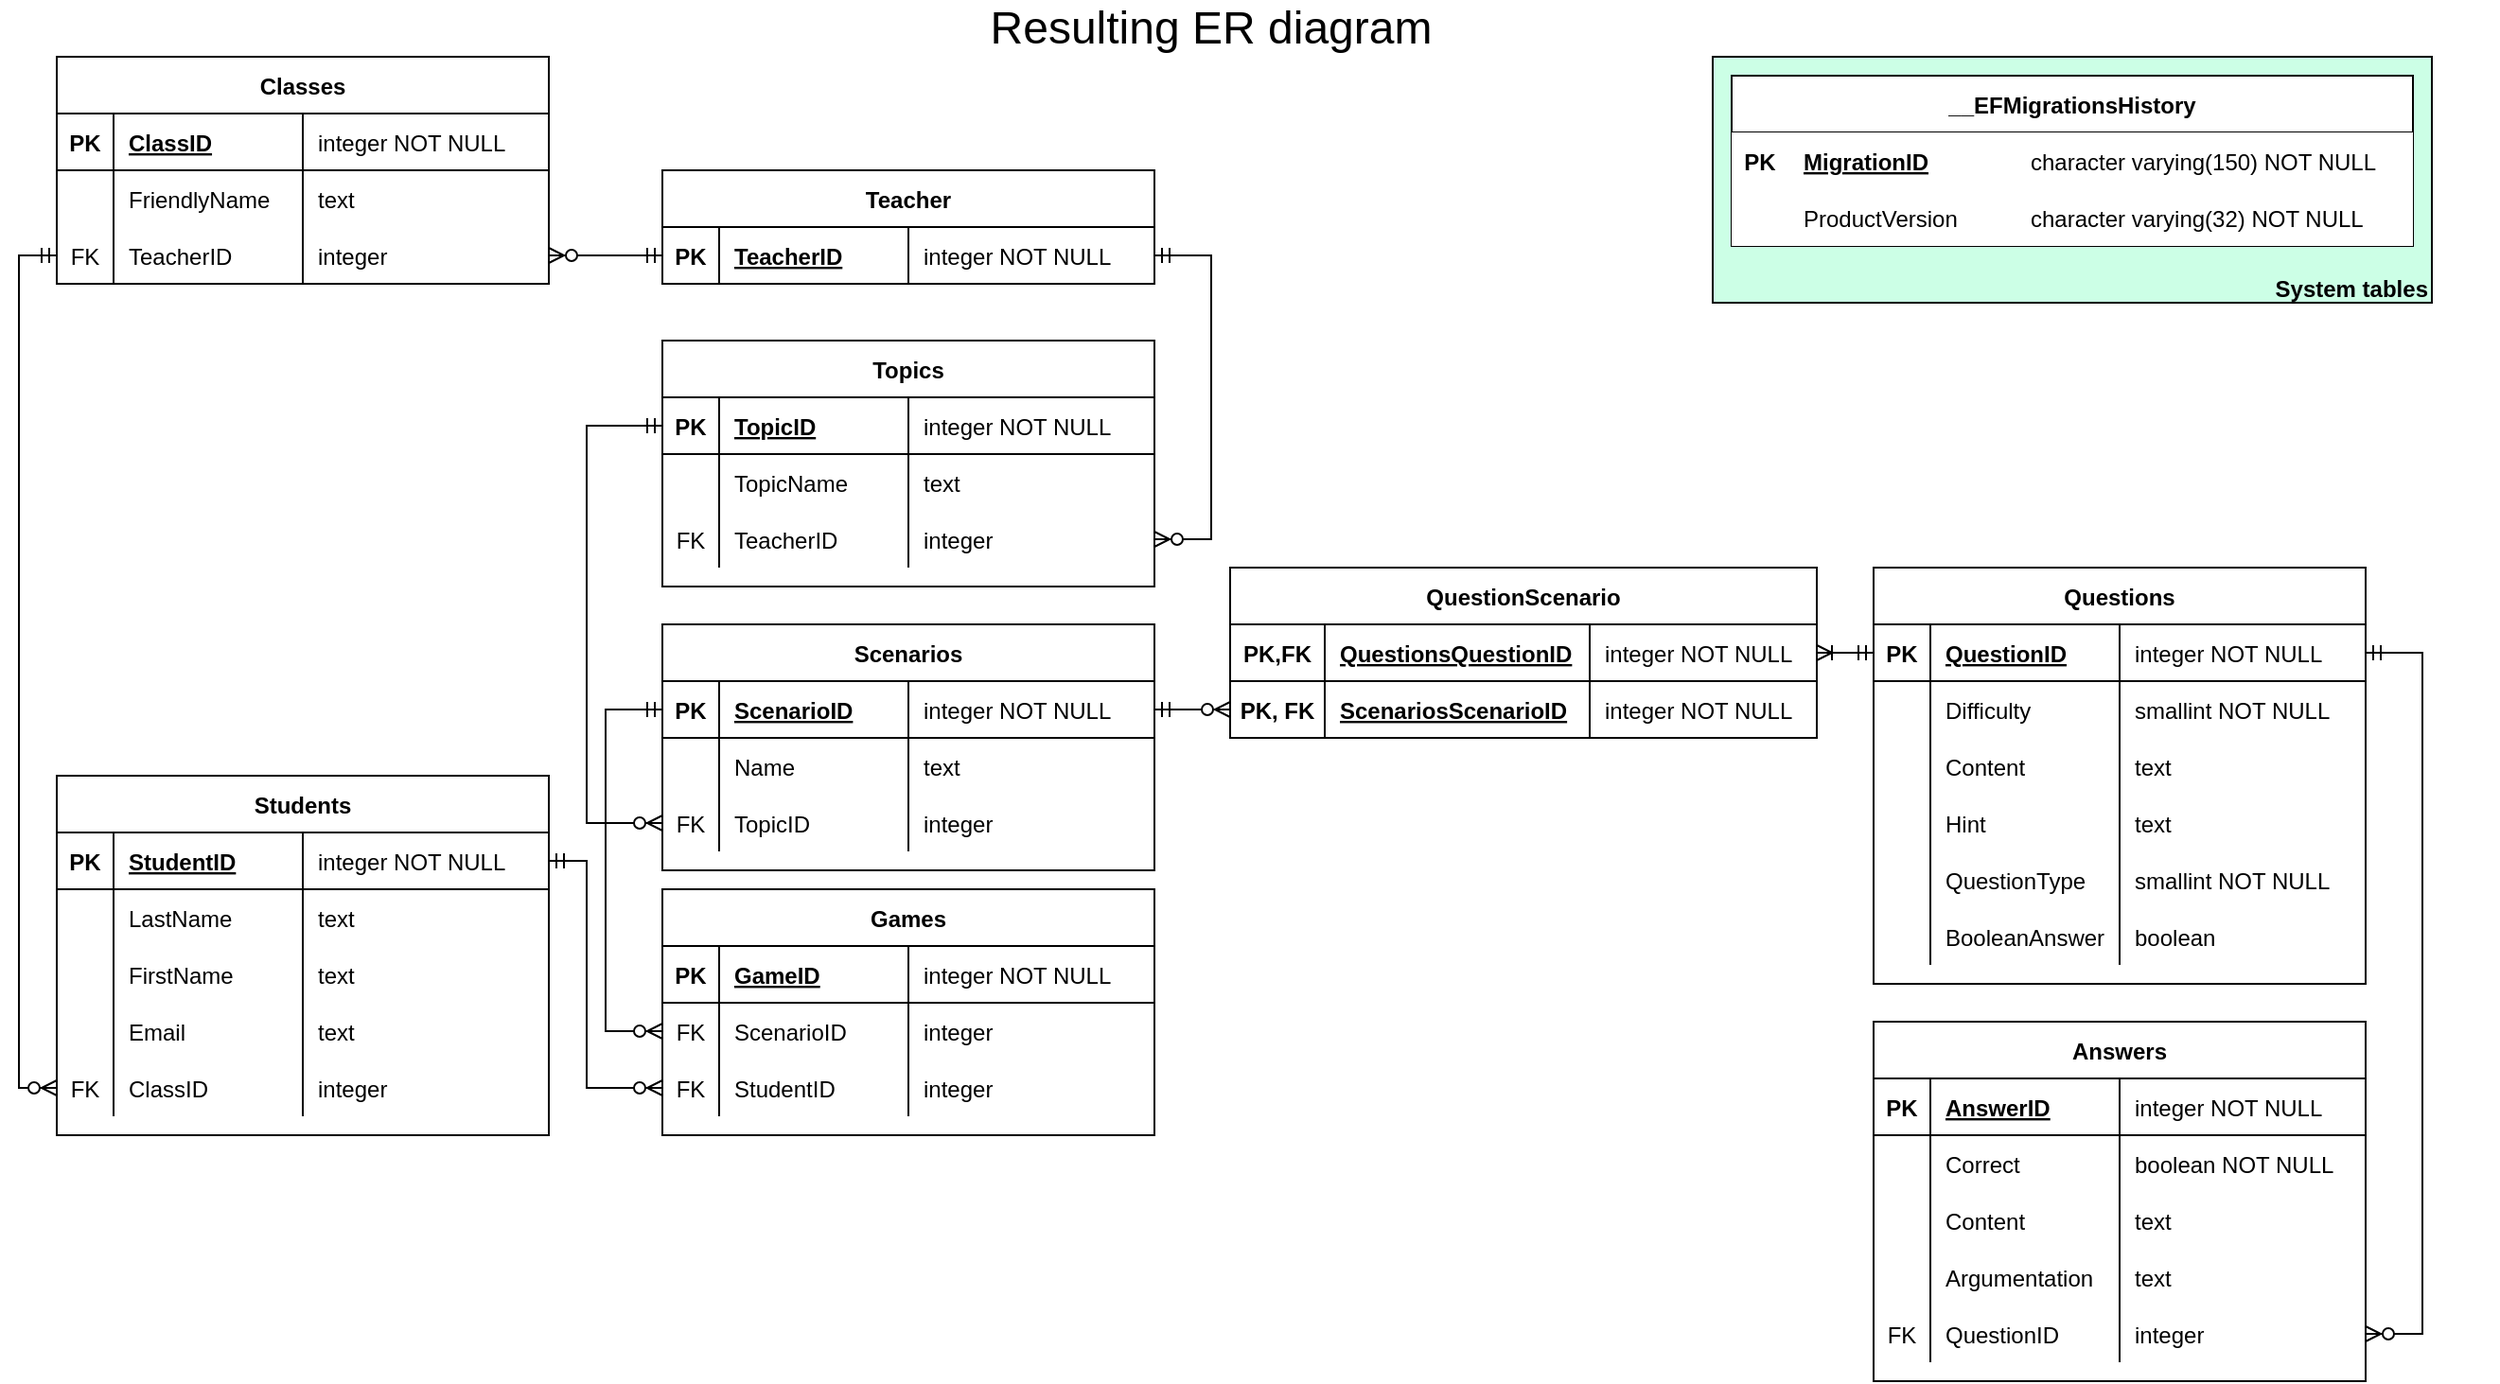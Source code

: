<mxfile version="15.8.3" type="github" pages="4">
  <diagram id="R2lEEEUBdFMjLlhIrx00" name="ER">
    <mxGraphModel dx="1374" dy="834" grid="1" gridSize="10" guides="1" tooltips="1" connect="1" arrows="1" fold="1" page="1" pageScale="1" pageWidth="1169" pageHeight="827" math="0" shadow="0" extFonts="Permanent Marker^https://fonts.googleapis.com/css?family=Permanent+Marker">
      <root>
        <mxCell id="0" />
        <mxCell id="1" parent="0" />
        <mxCell id="C-vyLk0tnHw3VtMMgP7b-23" value="Answers" style="shape=table;startSize=30;container=1;collapsible=1;childLayout=tableLayout;fixedRows=1;rowLines=0;fontStyle=1;align=center;resizeLast=1;" parent="1" vertex="1">
          <mxGeometry x="990" y="540" width="260" height="190" as="geometry" />
        </mxCell>
        <mxCell id="C-vyLk0tnHw3VtMMgP7b-24" value="" style="shape=partialRectangle;collapsible=0;dropTarget=0;pointerEvents=0;fillColor=none;points=[[0,0.5],[1,0.5]];portConstraint=eastwest;top=0;left=0;right=0;bottom=1;" parent="C-vyLk0tnHw3VtMMgP7b-23" vertex="1">
          <mxGeometry y="30" width="260" height="30" as="geometry" />
        </mxCell>
        <mxCell id="C-vyLk0tnHw3VtMMgP7b-25" value="PK" style="shape=partialRectangle;overflow=hidden;connectable=0;fillColor=none;top=0;left=0;bottom=0;right=0;fontStyle=1;" parent="C-vyLk0tnHw3VtMMgP7b-24" vertex="1">
          <mxGeometry width="30" height="30" as="geometry">
            <mxRectangle width="30" height="30" as="alternateBounds" />
          </mxGeometry>
        </mxCell>
        <mxCell id="C-vyLk0tnHw3VtMMgP7b-26" value="AnswerID" style="shape=partialRectangle;overflow=hidden;connectable=0;fillColor=none;top=0;left=0;bottom=0;right=0;align=left;spacingLeft=6;fontStyle=5;" parent="C-vyLk0tnHw3VtMMgP7b-24" vertex="1">
          <mxGeometry x="30" width="100" height="30" as="geometry">
            <mxRectangle width="100" height="30" as="alternateBounds" />
          </mxGeometry>
        </mxCell>
        <mxCell id="jLjQqsiC2UJIbrjcn-J1-1" value="integer NOT NULL" style="shape=partialRectangle;overflow=hidden;connectable=0;fillColor=none;top=0;left=0;bottom=0;right=0;align=left;spacingLeft=6;fontStyle=0;" parent="C-vyLk0tnHw3VtMMgP7b-24" vertex="1">
          <mxGeometry x="130" width="130" height="30" as="geometry">
            <mxRectangle width="130" height="30" as="alternateBounds" />
          </mxGeometry>
        </mxCell>
        <mxCell id="C-vyLk0tnHw3VtMMgP7b-27" value="" style="shape=partialRectangle;collapsible=0;dropTarget=0;pointerEvents=0;fillColor=none;points=[[0,0.5],[1,0.5]];portConstraint=eastwest;top=0;left=0;right=0;bottom=0;" parent="C-vyLk0tnHw3VtMMgP7b-23" vertex="1">
          <mxGeometry y="60" width="260" height="30" as="geometry" />
        </mxCell>
        <mxCell id="C-vyLk0tnHw3VtMMgP7b-28" value="" style="shape=partialRectangle;overflow=hidden;connectable=0;fillColor=none;top=0;left=0;bottom=0;right=0;" parent="C-vyLk0tnHw3VtMMgP7b-27" vertex="1">
          <mxGeometry width="30" height="30" as="geometry">
            <mxRectangle width="30" height="30" as="alternateBounds" />
          </mxGeometry>
        </mxCell>
        <mxCell id="C-vyLk0tnHw3VtMMgP7b-29" value="Correct" style="shape=partialRectangle;overflow=hidden;connectable=0;fillColor=none;top=0;left=0;bottom=0;right=0;align=left;spacingLeft=6;" parent="C-vyLk0tnHw3VtMMgP7b-27" vertex="1">
          <mxGeometry x="30" width="100" height="30" as="geometry">
            <mxRectangle width="100" height="30" as="alternateBounds" />
          </mxGeometry>
        </mxCell>
        <mxCell id="jLjQqsiC2UJIbrjcn-J1-2" value="boolean NOT NULL" style="shape=partialRectangle;overflow=hidden;connectable=0;fillColor=none;top=0;left=0;bottom=0;right=0;align=left;spacingLeft=6;" parent="C-vyLk0tnHw3VtMMgP7b-27" vertex="1">
          <mxGeometry x="130" width="130" height="30" as="geometry">
            <mxRectangle width="130" height="30" as="alternateBounds" />
          </mxGeometry>
        </mxCell>
        <mxCell id="jLjQqsiC2UJIbrjcn-J1-3" style="shape=partialRectangle;collapsible=0;dropTarget=0;pointerEvents=0;fillColor=none;points=[[0,0.5],[1,0.5]];portConstraint=eastwest;top=0;left=0;right=0;bottom=0;" parent="C-vyLk0tnHw3VtMMgP7b-23" vertex="1">
          <mxGeometry y="90" width="260" height="30" as="geometry" />
        </mxCell>
        <mxCell id="jLjQqsiC2UJIbrjcn-J1-4" style="shape=partialRectangle;overflow=hidden;connectable=0;fillColor=none;top=0;left=0;bottom=0;right=0;" parent="jLjQqsiC2UJIbrjcn-J1-3" vertex="1">
          <mxGeometry width="30" height="30" as="geometry">
            <mxRectangle width="30" height="30" as="alternateBounds" />
          </mxGeometry>
        </mxCell>
        <mxCell id="jLjQqsiC2UJIbrjcn-J1-5" value="Content" style="shape=partialRectangle;overflow=hidden;connectable=0;fillColor=none;top=0;left=0;bottom=0;right=0;align=left;spacingLeft=6;" parent="jLjQqsiC2UJIbrjcn-J1-3" vertex="1">
          <mxGeometry x="30" width="100" height="30" as="geometry">
            <mxRectangle width="100" height="30" as="alternateBounds" />
          </mxGeometry>
        </mxCell>
        <mxCell id="jLjQqsiC2UJIbrjcn-J1-6" value="text " style="shape=partialRectangle;overflow=hidden;connectable=0;fillColor=none;top=0;left=0;bottom=0;right=0;align=left;spacingLeft=6;" parent="jLjQqsiC2UJIbrjcn-J1-3" vertex="1">
          <mxGeometry x="130" width="130" height="30" as="geometry">
            <mxRectangle width="130" height="30" as="alternateBounds" />
          </mxGeometry>
        </mxCell>
        <mxCell id="jLjQqsiC2UJIbrjcn-J1-7" style="shape=partialRectangle;collapsible=0;dropTarget=0;pointerEvents=0;fillColor=none;points=[[0,0.5],[1,0.5]];portConstraint=eastwest;top=0;left=0;right=0;bottom=0;" parent="C-vyLk0tnHw3VtMMgP7b-23" vertex="1">
          <mxGeometry y="120" width="260" height="30" as="geometry" />
        </mxCell>
        <mxCell id="jLjQqsiC2UJIbrjcn-J1-8" style="shape=partialRectangle;overflow=hidden;connectable=0;fillColor=none;top=0;left=0;bottom=0;right=0;" parent="jLjQqsiC2UJIbrjcn-J1-7" vertex="1">
          <mxGeometry width="30" height="30" as="geometry">
            <mxRectangle width="30" height="30" as="alternateBounds" />
          </mxGeometry>
        </mxCell>
        <mxCell id="jLjQqsiC2UJIbrjcn-J1-9" value="Argumentation" style="shape=partialRectangle;overflow=hidden;connectable=0;fillColor=none;top=0;left=0;bottom=0;right=0;align=left;spacingLeft=6;" parent="jLjQqsiC2UJIbrjcn-J1-7" vertex="1">
          <mxGeometry x="30" width="100" height="30" as="geometry">
            <mxRectangle width="100" height="30" as="alternateBounds" />
          </mxGeometry>
        </mxCell>
        <mxCell id="jLjQqsiC2UJIbrjcn-J1-10" value="text" style="shape=partialRectangle;overflow=hidden;connectable=0;fillColor=none;top=0;left=0;bottom=0;right=0;align=left;spacingLeft=6;" parent="jLjQqsiC2UJIbrjcn-J1-7" vertex="1">
          <mxGeometry x="130" width="130" height="30" as="geometry">
            <mxRectangle width="130" height="30" as="alternateBounds" />
          </mxGeometry>
        </mxCell>
        <mxCell id="jLjQqsiC2UJIbrjcn-J1-11" style="shape=partialRectangle;collapsible=0;dropTarget=0;pointerEvents=0;fillColor=none;points=[[0,0.5],[1,0.5]];portConstraint=eastwest;top=0;left=0;right=0;bottom=0;" parent="C-vyLk0tnHw3VtMMgP7b-23" vertex="1">
          <mxGeometry y="150" width="260" height="30" as="geometry" />
        </mxCell>
        <mxCell id="jLjQqsiC2UJIbrjcn-J1-12" value="FK" style="shape=partialRectangle;overflow=hidden;connectable=0;fillColor=none;top=0;left=0;bottom=0;right=0;" parent="jLjQqsiC2UJIbrjcn-J1-11" vertex="1">
          <mxGeometry width="30" height="30" as="geometry">
            <mxRectangle width="30" height="30" as="alternateBounds" />
          </mxGeometry>
        </mxCell>
        <mxCell id="jLjQqsiC2UJIbrjcn-J1-13" value="QuestionID" style="shape=partialRectangle;overflow=hidden;connectable=0;fillColor=none;top=0;left=0;bottom=0;right=0;align=left;spacingLeft=6;" parent="jLjQqsiC2UJIbrjcn-J1-11" vertex="1">
          <mxGeometry x="30" width="100" height="30" as="geometry">
            <mxRectangle width="100" height="30" as="alternateBounds" />
          </mxGeometry>
        </mxCell>
        <mxCell id="jLjQqsiC2UJIbrjcn-J1-14" value="integer" style="shape=partialRectangle;overflow=hidden;connectable=0;fillColor=none;top=0;left=0;bottom=0;right=0;align=left;spacingLeft=6;" parent="jLjQqsiC2UJIbrjcn-J1-11" vertex="1">
          <mxGeometry x="130" width="130" height="30" as="geometry">
            <mxRectangle width="130" height="30" as="alternateBounds" />
          </mxGeometry>
        </mxCell>
        <mxCell id="jLjQqsiC2UJIbrjcn-J1-15" value="Classes" style="shape=table;startSize=30;container=1;collapsible=1;childLayout=tableLayout;fixedRows=1;rowLines=0;fontStyle=1;align=center;resizeLast=1;" parent="1" vertex="1">
          <mxGeometry x="30" y="30" width="260" height="120" as="geometry" />
        </mxCell>
        <mxCell id="jLjQqsiC2UJIbrjcn-J1-16" value="" style="shape=partialRectangle;collapsible=0;dropTarget=0;pointerEvents=0;fillColor=none;points=[[0,0.5],[1,0.5]];portConstraint=eastwest;top=0;left=0;right=0;bottom=1;" parent="jLjQqsiC2UJIbrjcn-J1-15" vertex="1">
          <mxGeometry y="30" width="260" height="30" as="geometry" />
        </mxCell>
        <mxCell id="jLjQqsiC2UJIbrjcn-J1-17" value="PK" style="shape=partialRectangle;overflow=hidden;connectable=0;fillColor=none;top=0;left=0;bottom=0;right=0;fontStyle=1;" parent="jLjQqsiC2UJIbrjcn-J1-16" vertex="1">
          <mxGeometry width="30" height="30" as="geometry">
            <mxRectangle width="30" height="30" as="alternateBounds" />
          </mxGeometry>
        </mxCell>
        <mxCell id="jLjQqsiC2UJIbrjcn-J1-18" value="ClassID" style="shape=partialRectangle;overflow=hidden;connectable=0;fillColor=none;top=0;left=0;bottom=0;right=0;align=left;spacingLeft=6;fontStyle=5;" parent="jLjQqsiC2UJIbrjcn-J1-16" vertex="1">
          <mxGeometry x="30" width="100" height="30" as="geometry">
            <mxRectangle width="100" height="30" as="alternateBounds" />
          </mxGeometry>
        </mxCell>
        <mxCell id="jLjQqsiC2UJIbrjcn-J1-19" value="integer NOT NULL" style="shape=partialRectangle;overflow=hidden;connectable=0;fillColor=none;top=0;left=0;bottom=0;right=0;align=left;spacingLeft=6;fontStyle=0;" parent="jLjQqsiC2UJIbrjcn-J1-16" vertex="1">
          <mxGeometry x="130" width="130" height="30" as="geometry">
            <mxRectangle width="130" height="30" as="alternateBounds" />
          </mxGeometry>
        </mxCell>
        <mxCell id="jLjQqsiC2UJIbrjcn-J1-20" value="" style="shape=partialRectangle;collapsible=0;dropTarget=0;pointerEvents=0;fillColor=none;points=[[0,0.5],[1,0.5]];portConstraint=eastwest;top=0;left=0;right=0;bottom=0;" parent="jLjQqsiC2UJIbrjcn-J1-15" vertex="1">
          <mxGeometry y="60" width="260" height="30" as="geometry" />
        </mxCell>
        <mxCell id="jLjQqsiC2UJIbrjcn-J1-21" value="" style="shape=partialRectangle;overflow=hidden;connectable=0;fillColor=none;top=0;left=0;bottom=0;right=0;" parent="jLjQqsiC2UJIbrjcn-J1-20" vertex="1">
          <mxGeometry width="30" height="30" as="geometry">
            <mxRectangle width="30" height="30" as="alternateBounds" />
          </mxGeometry>
        </mxCell>
        <mxCell id="jLjQqsiC2UJIbrjcn-J1-22" value="FriendlyName" style="shape=partialRectangle;overflow=hidden;connectable=0;fillColor=none;top=0;left=0;bottom=0;right=0;align=left;spacingLeft=6;" parent="jLjQqsiC2UJIbrjcn-J1-20" vertex="1">
          <mxGeometry x="30" width="100" height="30" as="geometry">
            <mxRectangle width="100" height="30" as="alternateBounds" />
          </mxGeometry>
        </mxCell>
        <mxCell id="jLjQqsiC2UJIbrjcn-J1-23" value="text" style="shape=partialRectangle;overflow=hidden;connectable=0;fillColor=none;top=0;left=0;bottom=0;right=0;align=left;spacingLeft=6;" parent="jLjQqsiC2UJIbrjcn-J1-20" vertex="1">
          <mxGeometry x="130" width="130" height="30" as="geometry">
            <mxRectangle width="130" height="30" as="alternateBounds" />
          </mxGeometry>
        </mxCell>
        <mxCell id="jLjQqsiC2UJIbrjcn-J1-24" style="shape=partialRectangle;collapsible=0;dropTarget=0;pointerEvents=0;fillColor=none;points=[[0,0.5],[1,0.5]];portConstraint=eastwest;top=0;left=0;right=0;bottom=0;" parent="jLjQqsiC2UJIbrjcn-J1-15" vertex="1">
          <mxGeometry y="90" width="260" height="30" as="geometry" />
        </mxCell>
        <mxCell id="jLjQqsiC2UJIbrjcn-J1-25" value="FK" style="shape=partialRectangle;overflow=hidden;connectable=0;fillColor=none;top=0;left=0;bottom=0;right=0;" parent="jLjQqsiC2UJIbrjcn-J1-24" vertex="1">
          <mxGeometry width="30" height="30" as="geometry">
            <mxRectangle width="30" height="30" as="alternateBounds" />
          </mxGeometry>
        </mxCell>
        <mxCell id="jLjQqsiC2UJIbrjcn-J1-26" value="TeacherID" style="shape=partialRectangle;overflow=hidden;connectable=0;fillColor=none;top=0;left=0;bottom=0;right=0;align=left;spacingLeft=6;" parent="jLjQqsiC2UJIbrjcn-J1-24" vertex="1">
          <mxGeometry x="30" width="100" height="30" as="geometry">
            <mxRectangle width="100" height="30" as="alternateBounds" />
          </mxGeometry>
        </mxCell>
        <mxCell id="jLjQqsiC2UJIbrjcn-J1-27" value="integer" style="shape=partialRectangle;overflow=hidden;connectable=0;fillColor=none;top=0;left=0;bottom=0;right=0;align=left;spacingLeft=6;" parent="jLjQqsiC2UJIbrjcn-J1-24" vertex="1">
          <mxGeometry x="130" width="130" height="30" as="geometry">
            <mxRectangle width="130" height="30" as="alternateBounds" />
          </mxGeometry>
        </mxCell>
        <mxCell id="jLjQqsiC2UJIbrjcn-J1-36" value="Games" style="shape=table;startSize=30;container=1;collapsible=1;childLayout=tableLayout;fixedRows=1;rowLines=0;fontStyle=1;align=center;resizeLast=1;" parent="1" vertex="1">
          <mxGeometry x="350" y="470" width="260" height="130" as="geometry" />
        </mxCell>
        <mxCell id="jLjQqsiC2UJIbrjcn-J1-37" value="" style="shape=partialRectangle;collapsible=0;dropTarget=0;pointerEvents=0;fillColor=none;points=[[0,0.5],[1,0.5]];portConstraint=eastwest;top=0;left=0;right=0;bottom=1;" parent="jLjQqsiC2UJIbrjcn-J1-36" vertex="1">
          <mxGeometry y="30" width="260" height="30" as="geometry" />
        </mxCell>
        <mxCell id="jLjQqsiC2UJIbrjcn-J1-38" value="PK" style="shape=partialRectangle;overflow=hidden;connectable=0;fillColor=none;top=0;left=0;bottom=0;right=0;fontStyle=1;" parent="jLjQqsiC2UJIbrjcn-J1-37" vertex="1">
          <mxGeometry width="30" height="30" as="geometry">
            <mxRectangle width="30" height="30" as="alternateBounds" />
          </mxGeometry>
        </mxCell>
        <mxCell id="jLjQqsiC2UJIbrjcn-J1-39" value="GameID" style="shape=partialRectangle;overflow=hidden;connectable=0;fillColor=none;top=0;left=0;bottom=0;right=0;align=left;spacingLeft=6;fontStyle=5;" parent="jLjQqsiC2UJIbrjcn-J1-37" vertex="1">
          <mxGeometry x="30" width="100" height="30" as="geometry">
            <mxRectangle width="100" height="30" as="alternateBounds" />
          </mxGeometry>
        </mxCell>
        <mxCell id="jLjQqsiC2UJIbrjcn-J1-40" value="integer NOT NULL" style="shape=partialRectangle;overflow=hidden;connectable=0;fillColor=none;top=0;left=0;bottom=0;right=0;align=left;spacingLeft=6;fontStyle=0;" parent="jLjQqsiC2UJIbrjcn-J1-37" vertex="1">
          <mxGeometry x="130" width="130" height="30" as="geometry">
            <mxRectangle width="130" height="30" as="alternateBounds" />
          </mxGeometry>
        </mxCell>
        <mxCell id="jLjQqsiC2UJIbrjcn-J1-41" value="" style="shape=partialRectangle;collapsible=0;dropTarget=0;pointerEvents=0;fillColor=none;points=[[0,0.5],[1,0.5]];portConstraint=eastwest;top=0;left=0;right=0;bottom=0;" parent="jLjQqsiC2UJIbrjcn-J1-36" vertex="1">
          <mxGeometry y="60" width="260" height="30" as="geometry" />
        </mxCell>
        <mxCell id="jLjQqsiC2UJIbrjcn-J1-42" value="FK" style="shape=partialRectangle;overflow=hidden;connectable=0;fillColor=none;top=0;left=0;bottom=0;right=0;" parent="jLjQqsiC2UJIbrjcn-J1-41" vertex="1">
          <mxGeometry width="30" height="30" as="geometry">
            <mxRectangle width="30" height="30" as="alternateBounds" />
          </mxGeometry>
        </mxCell>
        <mxCell id="jLjQqsiC2UJIbrjcn-J1-43" value="ScenarioID" style="shape=partialRectangle;overflow=hidden;connectable=0;fillColor=none;top=0;left=0;bottom=0;right=0;align=left;spacingLeft=6;" parent="jLjQqsiC2UJIbrjcn-J1-41" vertex="1">
          <mxGeometry x="30" width="100" height="30" as="geometry">
            <mxRectangle width="100" height="30" as="alternateBounds" />
          </mxGeometry>
        </mxCell>
        <mxCell id="jLjQqsiC2UJIbrjcn-J1-44" value="integer" style="shape=partialRectangle;overflow=hidden;connectable=0;fillColor=none;top=0;left=0;bottom=0;right=0;align=left;spacingLeft=6;" parent="jLjQqsiC2UJIbrjcn-J1-41" vertex="1">
          <mxGeometry x="130" width="130" height="30" as="geometry">
            <mxRectangle width="130" height="30" as="alternateBounds" />
          </mxGeometry>
        </mxCell>
        <mxCell id="jLjQqsiC2UJIbrjcn-J1-45" style="shape=partialRectangle;collapsible=0;dropTarget=0;pointerEvents=0;fillColor=none;points=[[0,0.5],[1,0.5]];portConstraint=eastwest;top=0;left=0;right=0;bottom=0;" parent="jLjQqsiC2UJIbrjcn-J1-36" vertex="1">
          <mxGeometry y="90" width="260" height="30" as="geometry" />
        </mxCell>
        <mxCell id="jLjQqsiC2UJIbrjcn-J1-46" value="FK" style="shape=partialRectangle;overflow=hidden;connectable=0;fillColor=none;top=0;left=0;bottom=0;right=0;" parent="jLjQqsiC2UJIbrjcn-J1-45" vertex="1">
          <mxGeometry width="30" height="30" as="geometry">
            <mxRectangle width="30" height="30" as="alternateBounds" />
          </mxGeometry>
        </mxCell>
        <mxCell id="jLjQqsiC2UJIbrjcn-J1-47" value="StudentID" style="shape=partialRectangle;overflow=hidden;connectable=0;fillColor=none;top=0;left=0;bottom=0;right=0;align=left;spacingLeft=6;" parent="jLjQqsiC2UJIbrjcn-J1-45" vertex="1">
          <mxGeometry x="30" width="100" height="30" as="geometry">
            <mxRectangle width="100" height="30" as="alternateBounds" />
          </mxGeometry>
        </mxCell>
        <mxCell id="jLjQqsiC2UJIbrjcn-J1-48" value="integer" style="shape=partialRectangle;overflow=hidden;connectable=0;fillColor=none;top=0;left=0;bottom=0;right=0;align=left;spacingLeft=6;" parent="jLjQqsiC2UJIbrjcn-J1-45" vertex="1">
          <mxGeometry x="130" width="130" height="30" as="geometry">
            <mxRectangle width="130" height="30" as="alternateBounds" />
          </mxGeometry>
        </mxCell>
        <mxCell id="jLjQqsiC2UJIbrjcn-J1-49" value="QuestionScenario" style="shape=table;startSize=30;container=1;collapsible=1;childLayout=tableLayout;fixedRows=1;rowLines=0;fontStyle=1;align=center;resizeLast=1;" parent="1" vertex="1">
          <mxGeometry x="650" y="300" width="310" height="90" as="geometry" />
        </mxCell>
        <mxCell id="jLjQqsiC2UJIbrjcn-J1-62" style="shape=partialRectangle;collapsible=0;dropTarget=0;pointerEvents=0;fillColor=none;points=[[0,0.5],[1,0.5]];portConstraint=eastwest;top=0;left=0;right=0;bottom=1;" parent="jLjQqsiC2UJIbrjcn-J1-49" vertex="1">
          <mxGeometry y="30" width="310" height="30" as="geometry" />
        </mxCell>
        <mxCell id="jLjQqsiC2UJIbrjcn-J1-63" value="PK,FK" style="shape=partialRectangle;overflow=hidden;connectable=0;fillColor=none;top=0;left=0;bottom=0;right=0;fontStyle=1;strokeColor=none;" parent="jLjQqsiC2UJIbrjcn-J1-62" vertex="1">
          <mxGeometry width="50" height="30" as="geometry">
            <mxRectangle width="50" height="30" as="alternateBounds" />
          </mxGeometry>
        </mxCell>
        <mxCell id="jLjQqsiC2UJIbrjcn-J1-64" value="QuestionsQuestionID" style="shape=partialRectangle;overflow=hidden;connectable=0;fillColor=none;top=0;left=0;bottom=0;right=0;align=left;spacingLeft=6;fontStyle=5;strokeColor=none;" parent="jLjQqsiC2UJIbrjcn-J1-62" vertex="1">
          <mxGeometry x="50" width="140" height="30" as="geometry">
            <mxRectangle width="140" height="30" as="alternateBounds" />
          </mxGeometry>
        </mxCell>
        <mxCell id="jLjQqsiC2UJIbrjcn-J1-65" value="integer NOT NULL" style="shape=partialRectangle;overflow=hidden;connectable=0;fillColor=none;top=0;left=0;bottom=0;right=0;align=left;spacingLeft=6;fontStyle=0;" parent="jLjQqsiC2UJIbrjcn-J1-62" vertex="1">
          <mxGeometry x="190" width="120" height="30" as="geometry">
            <mxRectangle width="120" height="30" as="alternateBounds" />
          </mxGeometry>
        </mxCell>
        <mxCell id="jLjQqsiC2UJIbrjcn-J1-50" value="" style="shape=partialRectangle;collapsible=0;dropTarget=0;pointerEvents=0;fillColor=none;points=[[0,0.5],[1,0.5]];portConstraint=eastwest;top=0;left=0;right=0;bottom=1;" parent="jLjQqsiC2UJIbrjcn-J1-49" vertex="1">
          <mxGeometry y="60" width="310" height="30" as="geometry" />
        </mxCell>
        <mxCell id="jLjQqsiC2UJIbrjcn-J1-51" value="PK, FK" style="shape=partialRectangle;overflow=hidden;connectable=0;fillColor=none;top=0;left=0;bottom=0;right=0;fontStyle=1;" parent="jLjQqsiC2UJIbrjcn-J1-50" vertex="1">
          <mxGeometry width="50" height="30" as="geometry">
            <mxRectangle width="50" height="30" as="alternateBounds" />
          </mxGeometry>
        </mxCell>
        <mxCell id="jLjQqsiC2UJIbrjcn-J1-52" value="ScenariosScenarioID" style="shape=partialRectangle;overflow=hidden;connectable=0;fillColor=none;top=0;left=0;bottom=0;right=0;align=left;spacingLeft=6;fontStyle=5;" parent="jLjQqsiC2UJIbrjcn-J1-50" vertex="1">
          <mxGeometry x="50" width="140" height="30" as="geometry">
            <mxRectangle width="140" height="30" as="alternateBounds" />
          </mxGeometry>
        </mxCell>
        <mxCell id="jLjQqsiC2UJIbrjcn-J1-53" value="integer NOT NULL" style="shape=partialRectangle;overflow=hidden;connectable=0;fillColor=none;top=0;left=0;bottom=0;right=0;align=left;spacingLeft=6;fontStyle=0;" parent="jLjQqsiC2UJIbrjcn-J1-50" vertex="1">
          <mxGeometry x="190" width="120" height="30" as="geometry">
            <mxRectangle width="120" height="30" as="alternateBounds" />
          </mxGeometry>
        </mxCell>
        <mxCell id="jLjQqsiC2UJIbrjcn-J1-66" value="Questions" style="shape=table;startSize=30;container=1;collapsible=1;childLayout=tableLayout;fixedRows=1;rowLines=0;fontStyle=1;align=center;resizeLast=1;" parent="1" vertex="1">
          <mxGeometry x="990" y="300" width="260" height="220" as="geometry" />
        </mxCell>
        <mxCell id="jLjQqsiC2UJIbrjcn-J1-67" value="" style="shape=partialRectangle;collapsible=0;dropTarget=0;pointerEvents=0;fillColor=none;points=[[0,0.5],[1,0.5]];portConstraint=eastwest;top=0;left=0;right=0;bottom=1;" parent="jLjQqsiC2UJIbrjcn-J1-66" vertex="1">
          <mxGeometry y="30" width="260" height="30" as="geometry" />
        </mxCell>
        <mxCell id="jLjQqsiC2UJIbrjcn-J1-68" value="PK" style="shape=partialRectangle;overflow=hidden;connectable=0;fillColor=none;top=0;left=0;bottom=0;right=0;fontStyle=1;" parent="jLjQqsiC2UJIbrjcn-J1-67" vertex="1">
          <mxGeometry width="30" height="30" as="geometry">
            <mxRectangle width="30" height="30" as="alternateBounds" />
          </mxGeometry>
        </mxCell>
        <mxCell id="jLjQqsiC2UJIbrjcn-J1-69" value="QuestionID" style="shape=partialRectangle;overflow=hidden;connectable=0;fillColor=none;top=0;left=0;bottom=0;right=0;align=left;spacingLeft=6;fontStyle=5;" parent="jLjQqsiC2UJIbrjcn-J1-67" vertex="1">
          <mxGeometry x="30" width="100" height="30" as="geometry">
            <mxRectangle width="100" height="30" as="alternateBounds" />
          </mxGeometry>
        </mxCell>
        <mxCell id="jLjQqsiC2UJIbrjcn-J1-70" value="integer NOT NULL" style="shape=partialRectangle;overflow=hidden;connectable=0;fillColor=none;top=0;left=0;bottom=0;right=0;align=left;spacingLeft=6;fontStyle=0;" parent="jLjQqsiC2UJIbrjcn-J1-67" vertex="1">
          <mxGeometry x="130" width="130" height="30" as="geometry">
            <mxRectangle width="130" height="30" as="alternateBounds" />
          </mxGeometry>
        </mxCell>
        <mxCell id="jLjQqsiC2UJIbrjcn-J1-71" value="" style="shape=partialRectangle;collapsible=0;dropTarget=0;pointerEvents=0;fillColor=none;points=[[0,0.5],[1,0.5]];portConstraint=eastwest;top=0;left=0;right=0;bottom=0;" parent="jLjQqsiC2UJIbrjcn-J1-66" vertex="1">
          <mxGeometry y="60" width="260" height="30" as="geometry" />
        </mxCell>
        <mxCell id="jLjQqsiC2UJIbrjcn-J1-72" value="" style="shape=partialRectangle;overflow=hidden;connectable=0;fillColor=none;top=0;left=0;bottom=0;right=0;" parent="jLjQqsiC2UJIbrjcn-J1-71" vertex="1">
          <mxGeometry width="30" height="30" as="geometry">
            <mxRectangle width="30" height="30" as="alternateBounds" />
          </mxGeometry>
        </mxCell>
        <mxCell id="jLjQqsiC2UJIbrjcn-J1-73" value="Difficulty" style="shape=partialRectangle;overflow=hidden;connectable=0;fillColor=none;top=0;left=0;bottom=0;right=0;align=left;spacingLeft=6;" parent="jLjQqsiC2UJIbrjcn-J1-71" vertex="1">
          <mxGeometry x="30" width="100" height="30" as="geometry">
            <mxRectangle width="100" height="30" as="alternateBounds" />
          </mxGeometry>
        </mxCell>
        <mxCell id="jLjQqsiC2UJIbrjcn-J1-74" value="smallint NOT NULL" style="shape=partialRectangle;overflow=hidden;connectable=0;fillColor=none;top=0;left=0;bottom=0;right=0;align=left;spacingLeft=6;" parent="jLjQqsiC2UJIbrjcn-J1-71" vertex="1">
          <mxGeometry x="130" width="130" height="30" as="geometry">
            <mxRectangle width="130" height="30" as="alternateBounds" />
          </mxGeometry>
        </mxCell>
        <mxCell id="jLjQqsiC2UJIbrjcn-J1-75" style="shape=partialRectangle;collapsible=0;dropTarget=0;pointerEvents=0;fillColor=none;points=[[0,0.5],[1,0.5]];portConstraint=eastwest;top=0;left=0;right=0;bottom=0;" parent="jLjQqsiC2UJIbrjcn-J1-66" vertex="1">
          <mxGeometry y="90" width="260" height="30" as="geometry" />
        </mxCell>
        <mxCell id="jLjQqsiC2UJIbrjcn-J1-76" value="" style="shape=partialRectangle;overflow=hidden;connectable=0;fillColor=none;top=0;left=0;bottom=0;right=0;" parent="jLjQqsiC2UJIbrjcn-J1-75" vertex="1">
          <mxGeometry width="30" height="30" as="geometry">
            <mxRectangle width="30" height="30" as="alternateBounds" />
          </mxGeometry>
        </mxCell>
        <mxCell id="jLjQqsiC2UJIbrjcn-J1-77" value="Content" style="shape=partialRectangle;overflow=hidden;connectable=0;fillColor=none;top=0;left=0;bottom=0;right=0;align=left;spacingLeft=6;" parent="jLjQqsiC2UJIbrjcn-J1-75" vertex="1">
          <mxGeometry x="30" width="100" height="30" as="geometry">
            <mxRectangle width="100" height="30" as="alternateBounds" />
          </mxGeometry>
        </mxCell>
        <mxCell id="jLjQqsiC2UJIbrjcn-J1-78" value="text" style="shape=partialRectangle;overflow=hidden;connectable=0;fillColor=none;top=0;left=0;bottom=0;right=0;align=left;spacingLeft=6;" parent="jLjQqsiC2UJIbrjcn-J1-75" vertex="1">
          <mxGeometry x="130" width="130" height="30" as="geometry">
            <mxRectangle width="130" height="30" as="alternateBounds" />
          </mxGeometry>
        </mxCell>
        <mxCell id="jLjQqsiC2UJIbrjcn-J1-87" style="shape=partialRectangle;collapsible=0;dropTarget=0;pointerEvents=0;fillColor=none;points=[[0,0.5],[1,0.5]];portConstraint=eastwest;top=0;left=0;right=0;bottom=0;" parent="jLjQqsiC2UJIbrjcn-J1-66" vertex="1">
          <mxGeometry y="120" width="260" height="30" as="geometry" />
        </mxCell>
        <mxCell id="jLjQqsiC2UJIbrjcn-J1-88" style="shape=partialRectangle;overflow=hidden;connectable=0;fillColor=none;top=0;left=0;bottom=0;right=0;" parent="jLjQqsiC2UJIbrjcn-J1-87" vertex="1">
          <mxGeometry width="30" height="30" as="geometry">
            <mxRectangle width="30" height="30" as="alternateBounds" />
          </mxGeometry>
        </mxCell>
        <mxCell id="jLjQqsiC2UJIbrjcn-J1-89" value="Hint" style="shape=partialRectangle;overflow=hidden;connectable=0;fillColor=none;top=0;left=0;bottom=0;right=0;align=left;spacingLeft=6;" parent="jLjQqsiC2UJIbrjcn-J1-87" vertex="1">
          <mxGeometry x="30" width="100" height="30" as="geometry">
            <mxRectangle width="100" height="30" as="alternateBounds" />
          </mxGeometry>
        </mxCell>
        <mxCell id="jLjQqsiC2UJIbrjcn-J1-90" value="text" style="shape=partialRectangle;overflow=hidden;connectable=0;fillColor=none;top=0;left=0;bottom=0;right=0;align=left;spacingLeft=6;" parent="jLjQqsiC2UJIbrjcn-J1-87" vertex="1">
          <mxGeometry x="130" width="130" height="30" as="geometry">
            <mxRectangle width="130" height="30" as="alternateBounds" />
          </mxGeometry>
        </mxCell>
        <mxCell id="jLjQqsiC2UJIbrjcn-J1-83" style="shape=partialRectangle;collapsible=0;dropTarget=0;pointerEvents=0;fillColor=none;points=[[0,0.5],[1,0.5]];portConstraint=eastwest;top=0;left=0;right=0;bottom=0;" parent="jLjQqsiC2UJIbrjcn-J1-66" vertex="1">
          <mxGeometry y="150" width="260" height="30" as="geometry" />
        </mxCell>
        <mxCell id="jLjQqsiC2UJIbrjcn-J1-84" style="shape=partialRectangle;overflow=hidden;connectable=0;fillColor=none;top=0;left=0;bottom=0;right=0;" parent="jLjQqsiC2UJIbrjcn-J1-83" vertex="1">
          <mxGeometry width="30" height="30" as="geometry">
            <mxRectangle width="30" height="30" as="alternateBounds" />
          </mxGeometry>
        </mxCell>
        <mxCell id="jLjQqsiC2UJIbrjcn-J1-85" value="QuestionType" style="shape=partialRectangle;overflow=hidden;connectable=0;fillColor=none;top=0;left=0;bottom=0;right=0;align=left;spacingLeft=6;" parent="jLjQqsiC2UJIbrjcn-J1-83" vertex="1">
          <mxGeometry x="30" width="100" height="30" as="geometry">
            <mxRectangle width="100" height="30" as="alternateBounds" />
          </mxGeometry>
        </mxCell>
        <mxCell id="jLjQqsiC2UJIbrjcn-J1-86" value="smallint NOT NULL" style="shape=partialRectangle;overflow=hidden;connectable=0;fillColor=none;top=0;left=0;bottom=0;right=0;align=left;spacingLeft=6;" parent="jLjQqsiC2UJIbrjcn-J1-83" vertex="1">
          <mxGeometry x="130" width="130" height="30" as="geometry">
            <mxRectangle width="130" height="30" as="alternateBounds" />
          </mxGeometry>
        </mxCell>
        <mxCell id="jLjQqsiC2UJIbrjcn-J1-79" style="shape=partialRectangle;collapsible=0;dropTarget=0;pointerEvents=0;fillColor=none;points=[[0,0.5],[1,0.5]];portConstraint=eastwest;top=0;left=0;right=0;bottom=0;" parent="jLjQqsiC2UJIbrjcn-J1-66" vertex="1">
          <mxGeometry y="180" width="260" height="30" as="geometry" />
        </mxCell>
        <mxCell id="jLjQqsiC2UJIbrjcn-J1-80" style="shape=partialRectangle;overflow=hidden;connectable=0;fillColor=none;top=0;left=0;bottom=0;right=0;" parent="jLjQqsiC2UJIbrjcn-J1-79" vertex="1">
          <mxGeometry width="30" height="30" as="geometry">
            <mxRectangle width="30" height="30" as="alternateBounds" />
          </mxGeometry>
        </mxCell>
        <mxCell id="jLjQqsiC2UJIbrjcn-J1-81" value="BooleanAnswer" style="shape=partialRectangle;overflow=hidden;connectable=0;fillColor=none;top=0;left=0;bottom=0;right=0;align=left;spacingLeft=6;" parent="jLjQqsiC2UJIbrjcn-J1-79" vertex="1">
          <mxGeometry x="30" width="100" height="30" as="geometry">
            <mxRectangle width="100" height="30" as="alternateBounds" />
          </mxGeometry>
        </mxCell>
        <mxCell id="jLjQqsiC2UJIbrjcn-J1-82" value="boolean" style="shape=partialRectangle;overflow=hidden;connectable=0;fillColor=none;top=0;left=0;bottom=0;right=0;align=left;spacingLeft=6;" parent="jLjQqsiC2UJIbrjcn-J1-79" vertex="1">
          <mxGeometry x="130" width="130" height="30" as="geometry">
            <mxRectangle width="130" height="30" as="alternateBounds" />
          </mxGeometry>
        </mxCell>
        <mxCell id="jLjQqsiC2UJIbrjcn-J1-91" value="Scenarios" style="shape=table;startSize=30;container=1;collapsible=1;childLayout=tableLayout;fixedRows=1;rowLines=0;fontStyle=1;align=center;resizeLast=1;" parent="1" vertex="1">
          <mxGeometry x="350" y="330" width="260" height="130" as="geometry" />
        </mxCell>
        <mxCell id="jLjQqsiC2UJIbrjcn-J1-92" value="" style="shape=partialRectangle;collapsible=0;dropTarget=0;pointerEvents=0;fillColor=none;points=[[0,0.5],[1,0.5]];portConstraint=eastwest;top=0;left=0;right=0;bottom=1;" parent="jLjQqsiC2UJIbrjcn-J1-91" vertex="1">
          <mxGeometry y="30" width="260" height="30" as="geometry" />
        </mxCell>
        <mxCell id="jLjQqsiC2UJIbrjcn-J1-93" value="PK" style="shape=partialRectangle;overflow=hidden;connectable=0;fillColor=none;top=0;left=0;bottom=0;right=0;fontStyle=1;" parent="jLjQqsiC2UJIbrjcn-J1-92" vertex="1">
          <mxGeometry width="30" height="30" as="geometry">
            <mxRectangle width="30" height="30" as="alternateBounds" />
          </mxGeometry>
        </mxCell>
        <mxCell id="jLjQqsiC2UJIbrjcn-J1-94" value="ScenarioID" style="shape=partialRectangle;overflow=hidden;connectable=0;fillColor=none;top=0;left=0;bottom=0;right=0;align=left;spacingLeft=6;fontStyle=5;" parent="jLjQqsiC2UJIbrjcn-J1-92" vertex="1">
          <mxGeometry x="30" width="100" height="30" as="geometry">
            <mxRectangle width="100" height="30" as="alternateBounds" />
          </mxGeometry>
        </mxCell>
        <mxCell id="jLjQqsiC2UJIbrjcn-J1-95" value="integer NOT NULL" style="shape=partialRectangle;overflow=hidden;connectable=0;fillColor=none;top=0;left=0;bottom=0;right=0;align=left;spacingLeft=6;fontStyle=0;" parent="jLjQqsiC2UJIbrjcn-J1-92" vertex="1">
          <mxGeometry x="130" width="130" height="30" as="geometry">
            <mxRectangle width="130" height="30" as="alternateBounds" />
          </mxGeometry>
        </mxCell>
        <mxCell id="jLjQqsiC2UJIbrjcn-J1-96" value="" style="shape=partialRectangle;collapsible=0;dropTarget=0;pointerEvents=0;fillColor=none;points=[[0,0.5],[1,0.5]];portConstraint=eastwest;top=0;left=0;right=0;bottom=0;" parent="jLjQqsiC2UJIbrjcn-J1-91" vertex="1">
          <mxGeometry y="60" width="260" height="30" as="geometry" />
        </mxCell>
        <mxCell id="jLjQqsiC2UJIbrjcn-J1-97" value="" style="shape=partialRectangle;overflow=hidden;connectable=0;fillColor=none;top=0;left=0;bottom=0;right=0;" parent="jLjQqsiC2UJIbrjcn-J1-96" vertex="1">
          <mxGeometry width="30" height="30" as="geometry">
            <mxRectangle width="30" height="30" as="alternateBounds" />
          </mxGeometry>
        </mxCell>
        <mxCell id="jLjQqsiC2UJIbrjcn-J1-98" value="Name" style="shape=partialRectangle;overflow=hidden;connectable=0;fillColor=none;top=0;left=0;bottom=0;right=0;align=left;spacingLeft=6;" parent="jLjQqsiC2UJIbrjcn-J1-96" vertex="1">
          <mxGeometry x="30" width="100" height="30" as="geometry">
            <mxRectangle width="100" height="30" as="alternateBounds" />
          </mxGeometry>
        </mxCell>
        <mxCell id="jLjQqsiC2UJIbrjcn-J1-99" value="text" style="shape=partialRectangle;overflow=hidden;connectable=0;fillColor=none;top=0;left=0;bottom=0;right=0;align=left;spacingLeft=6;" parent="jLjQqsiC2UJIbrjcn-J1-96" vertex="1">
          <mxGeometry x="130" width="130" height="30" as="geometry">
            <mxRectangle width="130" height="30" as="alternateBounds" />
          </mxGeometry>
        </mxCell>
        <mxCell id="jLjQqsiC2UJIbrjcn-J1-100" style="shape=partialRectangle;collapsible=0;dropTarget=0;pointerEvents=0;fillColor=none;points=[[0,0.5],[1,0.5]];portConstraint=eastwest;top=0;left=0;right=0;bottom=0;" parent="jLjQqsiC2UJIbrjcn-J1-91" vertex="1">
          <mxGeometry y="90" width="260" height="30" as="geometry" />
        </mxCell>
        <mxCell id="jLjQqsiC2UJIbrjcn-J1-101" value="FK" style="shape=partialRectangle;overflow=hidden;connectable=0;fillColor=none;top=0;left=0;bottom=0;right=0;" parent="jLjQqsiC2UJIbrjcn-J1-100" vertex="1">
          <mxGeometry width="30" height="30" as="geometry">
            <mxRectangle width="30" height="30" as="alternateBounds" />
          </mxGeometry>
        </mxCell>
        <mxCell id="jLjQqsiC2UJIbrjcn-J1-102" value="TopicID" style="shape=partialRectangle;overflow=hidden;connectable=0;fillColor=none;top=0;left=0;bottom=0;right=0;align=left;spacingLeft=6;" parent="jLjQqsiC2UJIbrjcn-J1-100" vertex="1">
          <mxGeometry x="30" width="100" height="30" as="geometry">
            <mxRectangle width="100" height="30" as="alternateBounds" />
          </mxGeometry>
        </mxCell>
        <mxCell id="jLjQqsiC2UJIbrjcn-J1-103" value="integer" style="shape=partialRectangle;overflow=hidden;connectable=0;fillColor=none;top=0;left=0;bottom=0;right=0;align=left;spacingLeft=6;" parent="jLjQqsiC2UJIbrjcn-J1-100" vertex="1">
          <mxGeometry x="130" width="130" height="30" as="geometry">
            <mxRectangle width="130" height="30" as="alternateBounds" />
          </mxGeometry>
        </mxCell>
        <mxCell id="jLjQqsiC2UJIbrjcn-J1-104" value="Students" style="shape=table;startSize=30;container=1;collapsible=1;childLayout=tableLayout;fixedRows=1;rowLines=0;fontStyle=1;align=center;resizeLast=1;" parent="1" vertex="1">
          <mxGeometry x="30" y="410" width="260" height="190" as="geometry" />
        </mxCell>
        <mxCell id="jLjQqsiC2UJIbrjcn-J1-105" value="" style="shape=partialRectangle;collapsible=0;dropTarget=0;pointerEvents=0;fillColor=none;points=[[0,0.5],[1,0.5]];portConstraint=eastwest;top=0;left=0;right=0;bottom=1;" parent="jLjQqsiC2UJIbrjcn-J1-104" vertex="1">
          <mxGeometry y="30" width="260" height="30" as="geometry" />
        </mxCell>
        <mxCell id="jLjQqsiC2UJIbrjcn-J1-106" value="PK" style="shape=partialRectangle;overflow=hidden;connectable=0;fillColor=none;top=0;left=0;bottom=0;right=0;fontStyle=1;" parent="jLjQqsiC2UJIbrjcn-J1-105" vertex="1">
          <mxGeometry width="30" height="30" as="geometry">
            <mxRectangle width="30" height="30" as="alternateBounds" />
          </mxGeometry>
        </mxCell>
        <mxCell id="jLjQqsiC2UJIbrjcn-J1-107" value="StudentID" style="shape=partialRectangle;overflow=hidden;connectable=0;fillColor=none;top=0;left=0;bottom=0;right=0;align=left;spacingLeft=6;fontStyle=5;" parent="jLjQqsiC2UJIbrjcn-J1-105" vertex="1">
          <mxGeometry x="30" width="100" height="30" as="geometry">
            <mxRectangle width="100" height="30" as="alternateBounds" />
          </mxGeometry>
        </mxCell>
        <mxCell id="jLjQqsiC2UJIbrjcn-J1-108" value="integer NOT NULL" style="shape=partialRectangle;overflow=hidden;connectable=0;fillColor=none;top=0;left=0;bottom=0;right=0;align=left;spacingLeft=6;fontStyle=0;" parent="jLjQqsiC2UJIbrjcn-J1-105" vertex="1">
          <mxGeometry x="130" width="130" height="30" as="geometry">
            <mxRectangle width="130" height="30" as="alternateBounds" />
          </mxGeometry>
        </mxCell>
        <mxCell id="jLjQqsiC2UJIbrjcn-J1-109" value="" style="shape=partialRectangle;collapsible=0;dropTarget=0;pointerEvents=0;fillColor=none;points=[[0,0.5],[1,0.5]];portConstraint=eastwest;top=0;left=0;right=0;bottom=0;" parent="jLjQqsiC2UJIbrjcn-J1-104" vertex="1">
          <mxGeometry y="60" width="260" height="30" as="geometry" />
        </mxCell>
        <mxCell id="jLjQqsiC2UJIbrjcn-J1-110" value="" style="shape=partialRectangle;overflow=hidden;connectable=0;fillColor=none;top=0;left=0;bottom=0;right=0;" parent="jLjQqsiC2UJIbrjcn-J1-109" vertex="1">
          <mxGeometry width="30" height="30" as="geometry">
            <mxRectangle width="30" height="30" as="alternateBounds" />
          </mxGeometry>
        </mxCell>
        <mxCell id="jLjQqsiC2UJIbrjcn-J1-111" value="LastName" style="shape=partialRectangle;overflow=hidden;connectable=0;fillColor=none;top=0;left=0;bottom=0;right=0;align=left;spacingLeft=6;" parent="jLjQqsiC2UJIbrjcn-J1-109" vertex="1">
          <mxGeometry x="30" width="100" height="30" as="geometry">
            <mxRectangle width="100" height="30" as="alternateBounds" />
          </mxGeometry>
        </mxCell>
        <mxCell id="jLjQqsiC2UJIbrjcn-J1-112" value="text" style="shape=partialRectangle;overflow=hidden;connectable=0;fillColor=none;top=0;left=0;bottom=0;right=0;align=left;spacingLeft=6;" parent="jLjQqsiC2UJIbrjcn-J1-109" vertex="1">
          <mxGeometry x="130" width="130" height="30" as="geometry">
            <mxRectangle width="130" height="30" as="alternateBounds" />
          </mxGeometry>
        </mxCell>
        <mxCell id="jLjQqsiC2UJIbrjcn-J1-113" style="shape=partialRectangle;collapsible=0;dropTarget=0;pointerEvents=0;fillColor=none;points=[[0,0.5],[1,0.5]];portConstraint=eastwest;top=0;left=0;right=0;bottom=0;" parent="jLjQqsiC2UJIbrjcn-J1-104" vertex="1">
          <mxGeometry y="90" width="260" height="30" as="geometry" />
        </mxCell>
        <mxCell id="jLjQqsiC2UJIbrjcn-J1-114" value="" style="shape=partialRectangle;overflow=hidden;connectable=0;fillColor=none;top=0;left=0;bottom=0;right=0;" parent="jLjQqsiC2UJIbrjcn-J1-113" vertex="1">
          <mxGeometry width="30" height="30" as="geometry">
            <mxRectangle width="30" height="30" as="alternateBounds" />
          </mxGeometry>
        </mxCell>
        <mxCell id="jLjQqsiC2UJIbrjcn-J1-115" value="FirstName" style="shape=partialRectangle;overflow=hidden;connectable=0;fillColor=none;top=0;left=0;bottom=0;right=0;align=left;spacingLeft=6;" parent="jLjQqsiC2UJIbrjcn-J1-113" vertex="1">
          <mxGeometry x="30" width="100" height="30" as="geometry">
            <mxRectangle width="100" height="30" as="alternateBounds" />
          </mxGeometry>
        </mxCell>
        <mxCell id="jLjQqsiC2UJIbrjcn-J1-116" value="text" style="shape=partialRectangle;overflow=hidden;connectable=0;fillColor=none;top=0;left=0;bottom=0;right=0;align=left;spacingLeft=6;" parent="jLjQqsiC2UJIbrjcn-J1-113" vertex="1">
          <mxGeometry x="130" width="130" height="30" as="geometry">
            <mxRectangle width="130" height="30" as="alternateBounds" />
          </mxGeometry>
        </mxCell>
        <mxCell id="jLjQqsiC2UJIbrjcn-J1-121" style="shape=partialRectangle;collapsible=0;dropTarget=0;pointerEvents=0;fillColor=none;points=[[0,0.5],[1,0.5]];portConstraint=eastwest;top=0;left=0;right=0;bottom=0;" parent="jLjQqsiC2UJIbrjcn-J1-104" vertex="1">
          <mxGeometry y="120" width="260" height="30" as="geometry" />
        </mxCell>
        <mxCell id="jLjQqsiC2UJIbrjcn-J1-122" style="shape=partialRectangle;overflow=hidden;connectable=0;fillColor=none;top=0;left=0;bottom=0;right=0;" parent="jLjQqsiC2UJIbrjcn-J1-121" vertex="1">
          <mxGeometry width="30" height="30" as="geometry">
            <mxRectangle width="30" height="30" as="alternateBounds" />
          </mxGeometry>
        </mxCell>
        <mxCell id="jLjQqsiC2UJIbrjcn-J1-123" value="Email" style="shape=partialRectangle;overflow=hidden;connectable=0;fillColor=none;top=0;left=0;bottom=0;right=0;align=left;spacingLeft=6;" parent="jLjQqsiC2UJIbrjcn-J1-121" vertex="1">
          <mxGeometry x="30" width="100" height="30" as="geometry">
            <mxRectangle width="100" height="30" as="alternateBounds" />
          </mxGeometry>
        </mxCell>
        <mxCell id="jLjQqsiC2UJIbrjcn-J1-124" value="text" style="shape=partialRectangle;overflow=hidden;connectable=0;fillColor=none;top=0;left=0;bottom=0;right=0;align=left;spacingLeft=6;" parent="jLjQqsiC2UJIbrjcn-J1-121" vertex="1">
          <mxGeometry x="130" width="130" height="30" as="geometry">
            <mxRectangle width="130" height="30" as="alternateBounds" />
          </mxGeometry>
        </mxCell>
        <mxCell id="jLjQqsiC2UJIbrjcn-J1-117" style="shape=partialRectangle;collapsible=0;dropTarget=0;pointerEvents=0;fillColor=none;points=[[0,0.5],[1,0.5]];portConstraint=eastwest;top=0;left=0;right=0;bottom=0;" parent="jLjQqsiC2UJIbrjcn-J1-104" vertex="1">
          <mxGeometry y="150" width="260" height="30" as="geometry" />
        </mxCell>
        <mxCell id="jLjQqsiC2UJIbrjcn-J1-118" value="FK" style="shape=partialRectangle;overflow=hidden;connectable=0;fillColor=none;top=0;left=0;bottom=0;right=0;" parent="jLjQqsiC2UJIbrjcn-J1-117" vertex="1">
          <mxGeometry width="30" height="30" as="geometry">
            <mxRectangle width="30" height="30" as="alternateBounds" />
          </mxGeometry>
        </mxCell>
        <mxCell id="jLjQqsiC2UJIbrjcn-J1-119" value="ClassID" style="shape=partialRectangle;overflow=hidden;connectable=0;fillColor=none;top=0;left=0;bottom=0;right=0;align=left;spacingLeft=6;" parent="jLjQqsiC2UJIbrjcn-J1-117" vertex="1">
          <mxGeometry x="30" width="100" height="30" as="geometry">
            <mxRectangle width="100" height="30" as="alternateBounds" />
          </mxGeometry>
        </mxCell>
        <mxCell id="jLjQqsiC2UJIbrjcn-J1-120" value="integer" style="shape=partialRectangle;overflow=hidden;connectable=0;fillColor=none;top=0;left=0;bottom=0;right=0;align=left;spacingLeft=6;" parent="jLjQqsiC2UJIbrjcn-J1-117" vertex="1">
          <mxGeometry x="130" width="130" height="30" as="geometry">
            <mxRectangle width="130" height="30" as="alternateBounds" />
          </mxGeometry>
        </mxCell>
        <mxCell id="jLjQqsiC2UJIbrjcn-J1-125" value="Teacher" style="shape=table;startSize=30;container=1;collapsible=1;childLayout=tableLayout;fixedRows=1;rowLines=0;fontStyle=1;align=center;resizeLast=1;" parent="1" vertex="1">
          <mxGeometry x="350" y="90" width="260" height="60" as="geometry" />
        </mxCell>
        <mxCell id="jLjQqsiC2UJIbrjcn-J1-126" value="" style="shape=partialRectangle;collapsible=0;dropTarget=0;pointerEvents=0;fillColor=none;points=[[0,0.5],[1,0.5]];portConstraint=eastwest;top=0;left=0;right=0;bottom=1;" parent="jLjQqsiC2UJIbrjcn-J1-125" vertex="1">
          <mxGeometry y="30" width="260" height="30" as="geometry" />
        </mxCell>
        <mxCell id="jLjQqsiC2UJIbrjcn-J1-127" value="PK" style="shape=partialRectangle;overflow=hidden;connectable=0;fillColor=none;top=0;left=0;bottom=0;right=0;fontStyle=1;" parent="jLjQqsiC2UJIbrjcn-J1-126" vertex="1">
          <mxGeometry width="30" height="30" as="geometry">
            <mxRectangle width="30" height="30" as="alternateBounds" />
          </mxGeometry>
        </mxCell>
        <mxCell id="jLjQqsiC2UJIbrjcn-J1-128" value="TeacherID" style="shape=partialRectangle;overflow=hidden;connectable=0;fillColor=none;top=0;left=0;bottom=0;right=0;align=left;spacingLeft=6;fontStyle=5;" parent="jLjQqsiC2UJIbrjcn-J1-126" vertex="1">
          <mxGeometry x="30" width="100" height="30" as="geometry">
            <mxRectangle width="100" height="30" as="alternateBounds" />
          </mxGeometry>
        </mxCell>
        <mxCell id="jLjQqsiC2UJIbrjcn-J1-129" value="integer NOT NULL" style="shape=partialRectangle;overflow=hidden;connectable=0;fillColor=none;top=0;left=0;bottom=0;right=0;align=left;spacingLeft=6;fontStyle=0;" parent="jLjQqsiC2UJIbrjcn-J1-126" vertex="1">
          <mxGeometry x="130" width="130" height="30" as="geometry">
            <mxRectangle width="130" height="30" as="alternateBounds" />
          </mxGeometry>
        </mxCell>
        <mxCell id="jLjQqsiC2UJIbrjcn-J1-138" value="Topics" style="shape=table;startSize=30;container=1;collapsible=1;childLayout=tableLayout;fixedRows=1;rowLines=0;fontStyle=1;align=center;resizeLast=1;" parent="1" vertex="1">
          <mxGeometry x="350" y="180" width="260" height="130" as="geometry" />
        </mxCell>
        <mxCell id="jLjQqsiC2UJIbrjcn-J1-139" value="" style="shape=partialRectangle;collapsible=0;dropTarget=0;pointerEvents=0;fillColor=none;points=[[0,0.5],[1,0.5]];portConstraint=eastwest;top=0;left=0;right=0;bottom=1;" parent="jLjQqsiC2UJIbrjcn-J1-138" vertex="1">
          <mxGeometry y="30" width="260" height="30" as="geometry" />
        </mxCell>
        <mxCell id="jLjQqsiC2UJIbrjcn-J1-140" value="PK" style="shape=partialRectangle;overflow=hidden;connectable=0;fillColor=none;top=0;left=0;bottom=0;right=0;fontStyle=1;" parent="jLjQqsiC2UJIbrjcn-J1-139" vertex="1">
          <mxGeometry width="30" height="30" as="geometry">
            <mxRectangle width="30" height="30" as="alternateBounds" />
          </mxGeometry>
        </mxCell>
        <mxCell id="jLjQqsiC2UJIbrjcn-J1-141" value="TopicID" style="shape=partialRectangle;overflow=hidden;connectable=0;fillColor=none;top=0;left=0;bottom=0;right=0;align=left;spacingLeft=6;fontStyle=5;" parent="jLjQqsiC2UJIbrjcn-J1-139" vertex="1">
          <mxGeometry x="30" width="100" height="30" as="geometry">
            <mxRectangle width="100" height="30" as="alternateBounds" />
          </mxGeometry>
        </mxCell>
        <mxCell id="jLjQqsiC2UJIbrjcn-J1-142" value="integer NOT NULL" style="shape=partialRectangle;overflow=hidden;connectable=0;fillColor=none;top=0;left=0;bottom=0;right=0;align=left;spacingLeft=6;fontStyle=0;" parent="jLjQqsiC2UJIbrjcn-J1-139" vertex="1">
          <mxGeometry x="130" width="130" height="30" as="geometry">
            <mxRectangle width="130" height="30" as="alternateBounds" />
          </mxGeometry>
        </mxCell>
        <mxCell id="jLjQqsiC2UJIbrjcn-J1-143" value="" style="shape=partialRectangle;collapsible=0;dropTarget=0;pointerEvents=0;fillColor=none;points=[[0,0.5],[1,0.5]];portConstraint=eastwest;top=0;left=0;right=0;bottom=0;" parent="jLjQqsiC2UJIbrjcn-J1-138" vertex="1">
          <mxGeometry y="60" width="260" height="30" as="geometry" />
        </mxCell>
        <mxCell id="jLjQqsiC2UJIbrjcn-J1-144" value="" style="shape=partialRectangle;overflow=hidden;connectable=0;fillColor=none;top=0;left=0;bottom=0;right=0;" parent="jLjQqsiC2UJIbrjcn-J1-143" vertex="1">
          <mxGeometry width="30" height="30" as="geometry">
            <mxRectangle width="30" height="30" as="alternateBounds" />
          </mxGeometry>
        </mxCell>
        <mxCell id="jLjQqsiC2UJIbrjcn-J1-145" value="TopicName" style="shape=partialRectangle;overflow=hidden;connectable=0;fillColor=none;top=0;left=0;bottom=0;right=0;align=left;spacingLeft=6;" parent="jLjQqsiC2UJIbrjcn-J1-143" vertex="1">
          <mxGeometry x="30" width="100" height="30" as="geometry">
            <mxRectangle width="100" height="30" as="alternateBounds" />
          </mxGeometry>
        </mxCell>
        <mxCell id="jLjQqsiC2UJIbrjcn-J1-146" value="text" style="shape=partialRectangle;overflow=hidden;connectable=0;fillColor=none;top=0;left=0;bottom=0;right=0;align=left;spacingLeft=6;" parent="jLjQqsiC2UJIbrjcn-J1-143" vertex="1">
          <mxGeometry x="130" width="130" height="30" as="geometry">
            <mxRectangle width="130" height="30" as="alternateBounds" />
          </mxGeometry>
        </mxCell>
        <mxCell id="jLjQqsiC2UJIbrjcn-J1-147" style="shape=partialRectangle;collapsible=0;dropTarget=0;pointerEvents=0;fillColor=none;points=[[0,0.5],[1,0.5]];portConstraint=eastwest;top=0;left=0;right=0;bottom=0;" parent="jLjQqsiC2UJIbrjcn-J1-138" vertex="1">
          <mxGeometry y="90" width="260" height="30" as="geometry" />
        </mxCell>
        <mxCell id="jLjQqsiC2UJIbrjcn-J1-148" value="FK" style="shape=partialRectangle;overflow=hidden;connectable=0;fillColor=none;top=0;left=0;bottom=0;right=0;" parent="jLjQqsiC2UJIbrjcn-J1-147" vertex="1">
          <mxGeometry width="30" height="30" as="geometry">
            <mxRectangle width="30" height="30" as="alternateBounds" />
          </mxGeometry>
        </mxCell>
        <mxCell id="jLjQqsiC2UJIbrjcn-J1-149" value="TeacherID" style="shape=partialRectangle;overflow=hidden;connectable=0;fillColor=none;top=0;left=0;bottom=0;right=0;align=left;spacingLeft=6;" parent="jLjQqsiC2UJIbrjcn-J1-147" vertex="1">
          <mxGeometry x="30" width="100" height="30" as="geometry">
            <mxRectangle width="100" height="30" as="alternateBounds" />
          </mxGeometry>
        </mxCell>
        <mxCell id="jLjQqsiC2UJIbrjcn-J1-150" value="integer" style="shape=partialRectangle;overflow=hidden;connectable=0;fillColor=none;top=0;left=0;bottom=0;right=0;align=left;spacingLeft=6;" parent="jLjQqsiC2UJIbrjcn-J1-147" vertex="1">
          <mxGeometry x="130" width="130" height="30" as="geometry">
            <mxRectangle width="130" height="30" as="alternateBounds" />
          </mxGeometry>
        </mxCell>
        <mxCell id="jLjQqsiC2UJIbrjcn-J1-168" value="" style="edgeStyle=entityRelationEdgeStyle;fontSize=12;html=1;endArrow=ERoneToMany;startArrow=ERmandOne;rounded=0;entryX=1;entryY=0.5;entryDx=0;entryDy=0;" parent="1" source="jLjQqsiC2UJIbrjcn-J1-67" target="jLjQqsiC2UJIbrjcn-J1-62" edge="1">
          <mxGeometry width="100" height="100" relative="1" as="geometry">
            <mxPoint x="1130" y="740" as="sourcePoint" />
            <mxPoint x="1230" y="640" as="targetPoint" />
          </mxGeometry>
        </mxCell>
        <mxCell id="jLjQqsiC2UJIbrjcn-J1-171" value="" style="edgeStyle=entityRelationEdgeStyle;fontSize=12;html=1;endArrow=ERzeroToMany;startArrow=ERmandOne;rounded=0;exitX=1;exitY=0.5;exitDx=0;exitDy=0;entryX=0;entryY=0.5;entryDx=0;entryDy=0;" parent="1" source="jLjQqsiC2UJIbrjcn-J1-92" target="jLjQqsiC2UJIbrjcn-J1-50" edge="1">
          <mxGeometry width="100" height="100" relative="1" as="geometry">
            <mxPoint x="1170" y="740" as="sourcePoint" />
            <mxPoint x="1270" y="640" as="targetPoint" />
          </mxGeometry>
        </mxCell>
        <mxCell id="jLjQqsiC2UJIbrjcn-J1-172" value="" style="edgeStyle=elbowEdgeStyle;fontSize=12;html=1;endArrow=ERzeroToMany;startArrow=ERmandOne;rounded=0;exitX=0;exitY=0.5;exitDx=0;exitDy=0;entryX=0;entryY=0.5;entryDx=0;entryDy=0;" parent="1" source="jLjQqsiC2UJIbrjcn-J1-92" target="jLjQqsiC2UJIbrjcn-J1-41" edge="1">
          <mxGeometry width="100" height="100" relative="1" as="geometry">
            <mxPoint x="700" y="715" as="sourcePoint" />
            <mxPoint x="700" y="635" as="targetPoint" />
            <Array as="points">
              <mxPoint x="320" y="520" />
              <mxPoint x="310" y="460" />
            </Array>
          </mxGeometry>
        </mxCell>
        <mxCell id="jLjQqsiC2UJIbrjcn-J1-174" value="" style="edgeStyle=orthogonalEdgeStyle;fontSize=12;html=1;endArrow=ERzeroToMany;startArrow=ERmandOne;rounded=0;exitX=1;exitY=0.5;exitDx=0;exitDy=0;entryX=0;entryY=0.5;entryDx=0;entryDy=0;" parent="1" source="jLjQqsiC2UJIbrjcn-J1-105" target="jLjQqsiC2UJIbrjcn-J1-45" edge="1">
          <mxGeometry width="100" height="100" relative="1" as="geometry">
            <mxPoint x="350" y="940" as="sourcePoint" />
            <mxPoint x="310" y="940" as="targetPoint" />
            <Array as="points">
              <mxPoint x="310" y="455" />
              <mxPoint x="310" y="575" />
            </Array>
          </mxGeometry>
        </mxCell>
        <mxCell id="jLjQqsiC2UJIbrjcn-J1-175" value="" style="edgeStyle=elbowEdgeStyle;fontSize=12;html=1;endArrow=ERzeroToMany;startArrow=ERmandOne;rounded=0;exitX=0;exitY=0.5;exitDx=0;exitDy=0;entryX=0;entryY=0.5;entryDx=0;entryDy=0;" parent="1" source="jLjQqsiC2UJIbrjcn-J1-139" target="jLjQqsiC2UJIbrjcn-J1-100" edge="1">
          <mxGeometry width="100" height="100" relative="1" as="geometry">
            <mxPoint x="750" y="725" as="sourcePoint" />
            <mxPoint x="820" y="880" as="targetPoint" />
            <Array as="points">
              <mxPoint x="310" y="400" />
              <mxPoint x="300" y="380" />
              <mxPoint x="290" y="330" />
            </Array>
          </mxGeometry>
        </mxCell>
        <mxCell id="jLjQqsiC2UJIbrjcn-J1-176" value="" style="edgeStyle=entityRelationEdgeStyle;fontSize=12;html=1;endArrow=ERzeroToMany;startArrow=ERmandOne;rounded=0;exitX=1;exitY=0.5;exitDx=0;exitDy=0;" parent="1" source="jLjQqsiC2UJIbrjcn-J1-126" target="jLjQqsiC2UJIbrjcn-J1-147" edge="1">
          <mxGeometry width="100" height="100" relative="1" as="geometry">
            <mxPoint x="710" y="885" as="sourcePoint" />
            <mxPoint x="750" y="805" as="targetPoint" />
          </mxGeometry>
        </mxCell>
        <mxCell id="jLjQqsiC2UJIbrjcn-J1-177" value="" style="edgeStyle=entityRelationEdgeStyle;fontSize=12;html=1;endArrow=ERzeroToMany;startArrow=ERmandOne;rounded=0;exitX=0;exitY=0.5;exitDx=0;exitDy=0;entryX=1;entryY=0.5;entryDx=0;entryDy=0;" parent="1" source="jLjQqsiC2UJIbrjcn-J1-126" target="jLjQqsiC2UJIbrjcn-J1-24" edge="1">
          <mxGeometry width="100" height="100" relative="1" as="geometry">
            <mxPoint x="700" y="535" as="sourcePoint" />
            <mxPoint x="310" y="155" as="targetPoint" />
          </mxGeometry>
        </mxCell>
        <mxCell id="jLjQqsiC2UJIbrjcn-J1-178" value="" style="edgeStyle=orthogonalEdgeStyle;fontSize=12;html=1;endArrow=ERzeroToMany;startArrow=ERmandOne;rounded=0;exitX=0;exitY=0.5;exitDx=0;exitDy=0;entryX=0;entryY=0.5;entryDx=0;entryDy=0;" parent="1" source="jLjQqsiC2UJIbrjcn-J1-24" target="jLjQqsiC2UJIbrjcn-J1-117" edge="1">
          <mxGeometry width="100" height="100" relative="1" as="geometry">
            <mxPoint x="-170" y="170" as="sourcePoint" />
            <mxPoint x="-200" y="590" as="targetPoint" />
            <Array as="points">
              <mxPoint x="10" y="135" />
              <mxPoint x="10" y="575" />
            </Array>
          </mxGeometry>
        </mxCell>
        <mxCell id="jLjQqsiC2UJIbrjcn-J1-180" value="" style="edgeStyle=entityRelationEdgeStyle;fontSize=12;html=1;endArrow=ERzeroToMany;startArrow=ERmandOne;rounded=0;entryX=1;entryY=0.5;entryDx=0;entryDy=0;exitX=1;exitY=0.5;exitDx=0;exitDy=0;" parent="1" source="jLjQqsiC2UJIbrjcn-J1-67" target="jLjQqsiC2UJIbrjcn-J1-11" edge="1">
          <mxGeometry width="100" height="100" relative="1" as="geometry">
            <mxPoint x="1500" y="345" as="sourcePoint" />
            <mxPoint x="1650" y="710" as="targetPoint" />
          </mxGeometry>
        </mxCell>
        <mxCell id="jLjQqsiC2UJIbrjcn-J1-195" value="" style="group" parent="1" vertex="1" connectable="0">
          <mxGeometry x="940" y="30" width="380" height="130" as="geometry" />
        </mxCell>
        <mxCell id="jLjQqsiC2UJIbrjcn-J1-196" value="" style="group" parent="jLjQqsiC2UJIbrjcn-J1-195" vertex="1" connectable="0">
          <mxGeometry x="-35" width="380" height="130" as="geometry" />
        </mxCell>
        <mxCell id="jLjQqsiC2UJIbrjcn-J1-164" value="&lt;b&gt;&lt;br&gt;&lt;br&gt;&lt;br&gt;&lt;br&gt;&lt;br&gt;&lt;br&gt;&lt;br&gt;&lt;br&gt;System tables&lt;/b&gt;" style="rounded=0;whiteSpace=wrap;html=1;fillColor=#CCFFE6;align=right;" parent="jLjQqsiC2UJIbrjcn-J1-196" vertex="1">
          <mxGeometry width="380" height="130" as="geometry" />
        </mxCell>
        <mxCell id="jLjQqsiC2UJIbrjcn-J1-151" value="__EFMigrationsHistory" style="shape=table;startSize=30;container=1;collapsible=1;childLayout=tableLayout;fixedRows=1;rowLines=0;fontStyle=1;align=center;resizeLast=1;fillColor=#FFFFFF;" parent="jLjQqsiC2UJIbrjcn-J1-196" vertex="1">
          <mxGeometry x="10" y="10" width="360" height="90" as="geometry" />
        </mxCell>
        <mxCell id="jLjQqsiC2UJIbrjcn-J1-152" value="" style="shape=partialRectangle;collapsible=0;dropTarget=0;pointerEvents=0;fillColor=none;points=[[0,0.5],[1,0.5]];portConstraint=eastwest;top=0;left=0;right=0;bottom=1;" parent="jLjQqsiC2UJIbrjcn-J1-151" vertex="1">
          <mxGeometry y="30" width="360" height="30" as="geometry" />
        </mxCell>
        <mxCell id="jLjQqsiC2UJIbrjcn-J1-153" value="PK" style="shape=partialRectangle;overflow=hidden;connectable=0;fillColor=#FFFFFF;top=0;left=0;bottom=0;right=0;fontStyle=1;" parent="jLjQqsiC2UJIbrjcn-J1-152" vertex="1">
          <mxGeometry width="30" height="30" as="geometry">
            <mxRectangle width="30" height="30" as="alternateBounds" />
          </mxGeometry>
        </mxCell>
        <mxCell id="jLjQqsiC2UJIbrjcn-J1-154" value="MigrationID" style="shape=partialRectangle;overflow=hidden;connectable=0;fillColor=#FFFFFF;top=0;left=0;bottom=0;right=0;align=left;spacingLeft=6;fontStyle=5;" parent="jLjQqsiC2UJIbrjcn-J1-152" vertex="1">
          <mxGeometry x="30" width="120" height="30" as="geometry">
            <mxRectangle width="120" height="30" as="alternateBounds" />
          </mxGeometry>
        </mxCell>
        <mxCell id="jLjQqsiC2UJIbrjcn-J1-155" value="character varying(150) NOT NULL" style="shape=partialRectangle;overflow=hidden;connectable=0;fillColor=#FFFFFF;top=0;left=0;bottom=0;right=0;align=left;spacingLeft=6;fontStyle=0;" parent="jLjQqsiC2UJIbrjcn-J1-152" vertex="1">
          <mxGeometry x="150" width="210" height="30" as="geometry">
            <mxRectangle width="210" height="30" as="alternateBounds" />
          </mxGeometry>
        </mxCell>
        <mxCell id="jLjQqsiC2UJIbrjcn-J1-156" value="" style="shape=partialRectangle;collapsible=0;dropTarget=0;pointerEvents=0;fillColor=none;points=[[0,0.5],[1,0.5]];portConstraint=eastwest;top=0;left=0;right=0;bottom=0;" parent="jLjQqsiC2UJIbrjcn-J1-151" vertex="1">
          <mxGeometry y="60" width="360" height="30" as="geometry" />
        </mxCell>
        <mxCell id="jLjQqsiC2UJIbrjcn-J1-157" value="" style="shape=partialRectangle;overflow=hidden;connectable=0;fillColor=#FFFFFF;top=0;left=0;bottom=0;right=0;" parent="jLjQqsiC2UJIbrjcn-J1-156" vertex="1">
          <mxGeometry width="30" height="30" as="geometry">
            <mxRectangle width="30" height="30" as="alternateBounds" />
          </mxGeometry>
        </mxCell>
        <mxCell id="jLjQqsiC2UJIbrjcn-J1-158" value="ProductVersion" style="shape=partialRectangle;overflow=hidden;connectable=0;fillColor=#FFFFFF;top=0;left=0;bottom=0;right=0;align=left;spacingLeft=6;" parent="jLjQqsiC2UJIbrjcn-J1-156" vertex="1">
          <mxGeometry x="30" width="120" height="30" as="geometry">
            <mxRectangle width="120" height="30" as="alternateBounds" />
          </mxGeometry>
        </mxCell>
        <mxCell id="jLjQqsiC2UJIbrjcn-J1-159" value="character varying(32) NOT NULL" style="shape=partialRectangle;overflow=hidden;connectable=0;fillColor=#FFFFFF;top=0;left=0;bottom=0;right=0;align=left;spacingLeft=6;" parent="jLjQqsiC2UJIbrjcn-J1-156" vertex="1">
          <mxGeometry x="150" width="210" height="30" as="geometry">
            <mxRectangle width="210" height="30" as="alternateBounds" />
          </mxGeometry>
        </mxCell>
        <mxCell id="w6kut3IaZzrMgc4eCilm-1" value="&lt;font style=&quot;font-size: 24px&quot;&gt;Resulting ER diagram&lt;/font&gt;" style="text;html=1;strokeColor=none;fillColor=none;align=center;verticalAlign=middle;whiteSpace=wrap;rounded=0;" parent="1" vertex="1">
          <mxGeometry width="1280" height="30" as="geometry" />
        </mxCell>
      </root>
    </mxGraphModel>
  </diagram>
  <diagram id="yDvsKQc3dD8VfJMmF2fE" name="Proto">
    <mxGraphModel dx="1374" dy="834" grid="1" gridSize="10" guides="1" tooltips="1" connect="1" arrows="1" fold="1" page="1" pageScale="1" pageWidth="1169" pageHeight="827" math="0" shadow="0">
      <root>
        <mxCell id="Rvfwl3uPpjRhTl-PB7od-0" />
        <mxCell id="Rvfwl3uPpjRhTl-PB7od-1" parent="Rvfwl3uPpjRhTl-PB7od-0" />
        <mxCell id="Rvfwl3uPpjRhTl-PB7od-26" value="loop" style="shape=umlFrame;whiteSpace=wrap;html=1;width=40;height=20;boundedLbl=1;verticalAlign=middle;align=left;spacingLeft=5;" parent="Rvfwl3uPpjRhTl-PB7od-1" vertex="1">
          <mxGeometry y="180" width="650" height="320" as="geometry" />
        </mxCell>
        <mxCell id="Rvfwl3uPpjRhTl-PB7od-6" value="Player" style="shape=umlLifeline;perimeter=lifelinePerimeter;whiteSpace=wrap;html=1;container=1;collapsible=0;recursiveResize=0;outlineConnect=0;" parent="Rvfwl3uPpjRhTl-PB7od-1" vertex="1">
          <mxGeometry x="80" y="40" width="100" height="450" as="geometry" />
        </mxCell>
        <mxCell id="Rvfwl3uPpjRhTl-PB7od-49" value="opt" style="shape=umlFrame;whiteSpace=wrap;html=1;width=40;height=20;boundedLbl=1;verticalAlign=middle;align=left;spacingLeft=5;" parent="Rvfwl3uPpjRhTl-PB7od-6" vertex="1">
          <mxGeometry x="-70" y="240" width="390" height="60" as="geometry" />
        </mxCell>
        <mxCell id="Rvfwl3uPpjRhTl-PB7od-9" value="" style="html=1;points=[];perimeter=orthogonalPerimeter;" parent="Rvfwl3uPpjRhTl-PB7od-6" vertex="1">
          <mxGeometry x="45" y="60" width="10" height="380" as="geometry" />
        </mxCell>
        <mxCell id="Rvfwl3uPpjRhTl-PB7od-12" value="" style="html=1;verticalAlign=bottom;labelBackgroundColor=none;endArrow=block;endFill=1;rounded=0;entryX=0.005;entryY=0;entryDx=0;entryDy=0;entryPerimeter=0;" parent="Rvfwl3uPpjRhTl-PB7od-6" target="Rvfwl3uPpjRhTl-PB7od-10" edge="1">
          <mxGeometry width="160" relative="1" as="geometry">
            <mxPoint x="55" y="60" as="sourcePoint" />
            <mxPoint x="230" y="60" as="targetPoint" />
          </mxGeometry>
        </mxCell>
        <mxCell id="Rvfwl3uPpjRhTl-PB7od-13" value="1.0 startTheGame(sessionCode)" style="edgeLabel;html=1;align=center;verticalAlign=middle;resizable=0;points=[];" parent="Rvfwl3uPpjRhTl-PB7od-12" vertex="1" connectable="0">
          <mxGeometry x="-0.164" relative="1" as="geometry">
            <mxPoint x="19" y="-10" as="offset" />
          </mxGeometry>
        </mxCell>
        <mxCell id="Rvfwl3uPpjRhTl-PB7od-50" value="" style="html=1;verticalAlign=bottom;labelBackgroundColor=none;endArrow=block;endFill=1;rounded=0;entryX=0.005;entryY=0;entryDx=0;entryDy=0;entryPerimeter=0;" parent="Rvfwl3uPpjRhTl-PB7od-6" edge="1">
          <mxGeometry width="160" relative="1" as="geometry">
            <mxPoint x="55.0" y="260" as="sourcePoint" />
            <mxPoint x="285.05" y="260" as="targetPoint" />
          </mxGeometry>
        </mxCell>
        <mxCell id="Rvfwl3uPpjRhTl-PB7od-51" value="1.8 askForHint" style="edgeLabel;html=1;align=center;verticalAlign=middle;resizable=0;points=[];" parent="Rvfwl3uPpjRhTl-PB7od-50" vertex="1" connectable="0">
          <mxGeometry x="-0.164" relative="1" as="geometry">
            <mxPoint x="19" y="-10" as="offset" />
          </mxGeometry>
        </mxCell>
        <mxCell id="Rvfwl3uPpjRhTl-PB7od-52" value="" style="html=1;verticalAlign=bottom;labelBackgroundColor=none;endArrow=open;endFill=0;dashed=1;rounded=0;exitX=-0.016;exitY=0.173;exitDx=0;exitDy=0;exitPerimeter=0;entryX=0.996;entryY=0.173;entryDx=0;entryDy=0;entryPerimeter=0;" parent="Rvfwl3uPpjRhTl-PB7od-6" edge="1">
          <mxGeometry width="160" relative="1" as="geometry">
            <mxPoint x="284.88" y="280" as="sourcePoint" />
            <mxPoint x="55.0" y="280" as="targetPoint" />
          </mxGeometry>
        </mxCell>
        <mxCell id="Rvfwl3uPpjRhTl-PB7od-53" value="1.9 displayHint" style="edgeLabel;html=1;align=center;verticalAlign=middle;resizable=0;points=[];" parent="Rvfwl3uPpjRhTl-PB7od-52" vertex="1" connectable="0">
          <mxGeometry x="0.359" relative="1" as="geometry">
            <mxPoint x="31" y="-10" as="offset" />
          </mxGeometry>
        </mxCell>
        <mxCell id="Rvfwl3uPpjRhTl-PB7od-56" value="&lt;font style=&quot;font-size: 11px&quot;&gt;[player decides]&lt;/font&gt;" style="text;html=1;strokeColor=none;fillColor=none;align=center;verticalAlign=middle;whiteSpace=wrap;rounded=0;" parent="Rvfwl3uPpjRhTl-PB7od-6" vertex="1">
          <mxGeometry x="-70" y="260" width="80" height="20" as="geometry" />
        </mxCell>
        <mxCell id="Rvfwl3uPpjRhTl-PB7od-66" value="" style="html=1;verticalAlign=bottom;labelBackgroundColor=none;endArrow=open;endFill=0;dashed=1;rounded=0;exitX=-0.016;exitY=0.173;exitDx=0;exitDy=0;exitPerimeter=0;entryX=0.996;entryY=0.173;entryDx=0;entryDy=0;entryPerimeter=0;" parent="Rvfwl3uPpjRhTl-PB7od-6" edge="1">
          <mxGeometry width="160" relative="1" as="geometry">
            <mxPoint x="284.88" y="220.0" as="sourcePoint" />
            <mxPoint x="55" y="220.0" as="targetPoint" />
          </mxGeometry>
        </mxCell>
        <mxCell id="Rvfwl3uPpjRhTl-PB7od-67" value="1.7 displayQuestion&amp;nbsp;" style="edgeLabel;html=1;align=center;verticalAlign=middle;resizable=0;points=[];" parent="Rvfwl3uPpjRhTl-PB7od-66" vertex="1" connectable="0">
          <mxGeometry x="0.359" relative="1" as="geometry">
            <mxPoint x="31" y="-10" as="offset" />
          </mxGeometry>
        </mxCell>
        <mxCell id="Rvfwl3uPpjRhTl-PB7od-68" value="" style="html=1;verticalAlign=bottom;labelBackgroundColor=none;endArrow=open;endFill=0;dashed=1;rounded=0;exitX=-0.016;exitY=0.173;exitDx=0;exitDy=0;exitPerimeter=0;entryX=0.996;entryY=0.173;entryDx=0;entryDy=0;entryPerimeter=0;" parent="Rvfwl3uPpjRhTl-PB7od-6" edge="1">
          <mxGeometry width="160" relative="1" as="geometry">
            <mxPoint x="284.88" y="350" as="sourcePoint" />
            <mxPoint x="55" y="350" as="targetPoint" />
          </mxGeometry>
        </mxCell>
        <mxCell id="Rvfwl3uPpjRhTl-PB7od-69" value="1.11 displayProperAswerAndComments" style="edgeLabel;html=1;align=center;verticalAlign=middle;resizable=0;points=[];" parent="Rvfwl3uPpjRhTl-PB7od-68" vertex="1" connectable="0">
          <mxGeometry x="0.359" relative="1" as="geometry">
            <mxPoint x="31" y="-10" as="offset" />
          </mxGeometry>
        </mxCell>
        <mxCell id="Rvfwl3uPpjRhTl-PB7od-70" value="" style="html=1;verticalAlign=bottom;labelBackgroundColor=none;endArrow=open;endFill=0;dashed=1;rounded=0;exitX=-0.016;exitY=0.173;exitDx=0;exitDy=0;exitPerimeter=0;entryX=0.996;entryY=0.173;entryDx=0;entryDy=0;entryPerimeter=0;" parent="Rvfwl3uPpjRhTl-PB7od-6" edge="1">
          <mxGeometry width="160" relative="1" as="geometry">
            <mxPoint x="284.88" y="430" as="sourcePoint" />
            <mxPoint x="55" y="430" as="targetPoint" />
          </mxGeometry>
        </mxCell>
        <mxCell id="Rvfwl3uPpjRhTl-PB7od-71" value="1.16 displayFinalScreen" style="edgeLabel;html=1;align=center;verticalAlign=middle;resizable=0;points=[];" parent="Rvfwl3uPpjRhTl-PB7od-70" vertex="1" connectable="0">
          <mxGeometry x="0.359" relative="1" as="geometry">
            <mxPoint x="31" y="-10" as="offset" />
          </mxGeometry>
        </mxCell>
        <mxCell id="Rvfwl3uPpjRhTl-PB7od-7" value="Game" style="shape=umlLifeline;perimeter=lifelinePerimeter;whiteSpace=wrap;html=1;container=1;collapsible=0;recursiveResize=0;outlineConnect=0;" parent="Rvfwl3uPpjRhTl-PB7od-1" vertex="1">
          <mxGeometry x="320" y="40" width="100" height="450" as="geometry" />
        </mxCell>
        <mxCell id="Rvfwl3uPpjRhTl-PB7od-10" value="" style="html=1;points=[];perimeter=orthogonalPerimeter;" parent="Rvfwl3uPpjRhTl-PB7od-7" vertex="1">
          <mxGeometry x="45" y="60" width="10" height="70" as="geometry" />
        </mxCell>
        <mxCell id="Rvfwl3uPpjRhTl-PB7od-14" value="" style="html=1;verticalAlign=bottom;labelBackgroundColor=none;endArrow=block;endFill=1;rounded=0;entryX=0.005;entryY=0;entryDx=0;entryDy=0;entryPerimeter=0;" parent="Rvfwl3uPpjRhTl-PB7od-7" edge="1">
          <mxGeometry width="160" relative="1" as="geometry">
            <mxPoint x="55" y="80" as="sourcePoint" />
            <mxPoint x="285.05" y="80" as="targetPoint" />
          </mxGeometry>
        </mxCell>
        <mxCell id="Rvfwl3uPpjRhTl-PB7od-15" value="1.1 startNewSession(sessionCode)" style="edgeLabel;html=1;align=center;verticalAlign=middle;resizable=0;points=[];" parent="Rvfwl3uPpjRhTl-PB7od-14" vertex="1" connectable="0">
          <mxGeometry x="-0.164" relative="1" as="geometry">
            <mxPoint x="19" y="-10" as="offset" />
          </mxGeometry>
        </mxCell>
        <mxCell id="Rvfwl3uPpjRhTl-PB7od-24" value="" style="html=1;verticalAlign=bottom;labelBackgroundColor=none;endArrow=open;endFill=0;dashed=1;rounded=0;exitX=-0.016;exitY=0.173;exitDx=0;exitDy=0;exitPerimeter=0;entryX=0.996;entryY=0.173;entryDx=0;entryDy=0;entryPerimeter=0;" parent="Rvfwl3uPpjRhTl-PB7od-7" edge="1">
          <mxGeometry width="160" relative="1" as="geometry">
            <mxPoint x="45.0" y="120" as="sourcePoint" />
            <mxPoint x="-184.88" y="120" as="targetPoint" />
          </mxGeometry>
        </mxCell>
        <mxCell id="Rvfwl3uPpjRhTl-PB7od-25" value="1.3 displayTheLabirynth&amp;nbsp;" style="edgeLabel;html=1;align=center;verticalAlign=middle;resizable=0;points=[];" parent="Rvfwl3uPpjRhTl-PB7od-24" vertex="1" connectable="0">
          <mxGeometry x="0.359" relative="1" as="geometry">
            <mxPoint x="31" y="-10" as="offset" />
          </mxGeometry>
        </mxCell>
        <mxCell id="Rvfwl3uPpjRhTl-PB7od-8" value="Backend Application" style="shape=umlLifeline;perimeter=lifelinePerimeter;whiteSpace=wrap;html=1;container=1;collapsible=0;recursiveResize=0;outlineConnect=0;" parent="Rvfwl3uPpjRhTl-PB7od-1" vertex="1">
          <mxGeometry x="560" y="40" width="100" height="450" as="geometry" />
        </mxCell>
        <mxCell id="Rvfwl3uPpjRhTl-PB7od-11" value="" style="html=1;points=[];perimeter=orthogonalPerimeter;" parent="Rvfwl3uPpjRhTl-PB7od-8" vertex="1">
          <mxGeometry x="45" y="80" width="10" height="30" as="geometry" />
        </mxCell>
        <mxCell id="Rvfwl3uPpjRhTl-PB7od-46" value="" style="html=1;points=[];perimeter=orthogonalPerimeter;" parent="Rvfwl3uPpjRhTl-PB7od-8" vertex="1">
          <mxGeometry x="45" y="360" width="10" height="10" as="geometry" />
        </mxCell>
        <mxCell id="Rvfwl3uPpjRhTl-PB7od-28" value="" style="html=1;points=[];perimeter=orthogonalPerimeter;" parent="Rvfwl3uPpjRhTl-PB7od-8" vertex="1">
          <mxGeometry x="45" y="180" width="10" height="30" as="geometry" />
        </mxCell>
        <mxCell id="Rvfwl3uPpjRhTl-PB7od-16" value="" style="html=1;verticalAlign=bottom;labelBackgroundColor=none;endArrow=open;endFill=0;dashed=1;rounded=0;exitX=-0.016;exitY=0.173;exitDx=0;exitDy=0;exitPerimeter=0;entryX=0.996;entryY=0.173;entryDx=0;entryDy=0;entryPerimeter=0;" parent="Rvfwl3uPpjRhTl-PB7od-1" edge="1">
          <mxGeometry width="160" relative="1" as="geometry">
            <mxPoint x="604.88" y="140.0" as="sourcePoint" />
            <mxPoint x="375.0" y="140.0" as="targetPoint" />
          </mxGeometry>
        </mxCell>
        <mxCell id="Rvfwl3uPpjRhTl-PB7od-17" value="1.2 returnSessionDetails&amp;nbsp;" style="edgeLabel;html=1;align=center;verticalAlign=middle;resizable=0;points=[];" parent="Rvfwl3uPpjRhTl-PB7od-16" vertex="1" connectable="0">
          <mxGeometry x="0.359" relative="1" as="geometry">
            <mxPoint x="31" y="-10" as="offset" />
          </mxGeometry>
        </mxCell>
        <mxCell id="Rvfwl3uPpjRhTl-PB7od-27" value="" style="html=1;points=[];perimeter=orthogonalPerimeter;" parent="Rvfwl3uPpjRhTl-PB7od-1" vertex="1">
          <mxGeometry x="365" y="200" width="10" height="220" as="geometry" />
        </mxCell>
        <mxCell id="Rvfwl3uPpjRhTl-PB7od-29" value="" style="html=1;verticalAlign=bottom;labelBackgroundColor=none;endArrow=block;endFill=1;rounded=0;entryX=0.005;entryY=0;entryDx=0;entryDy=0;entryPerimeter=0;" parent="Rvfwl3uPpjRhTl-PB7od-1" edge="1">
          <mxGeometry width="160" relative="1" as="geometry">
            <mxPoint x="375" y="220" as="sourcePoint" />
            <mxPoint x="605.05" y="220" as="targetPoint" />
          </mxGeometry>
        </mxCell>
        <mxCell id="Rvfwl3uPpjRhTl-PB7od-30" value="1.5 prepareNextQuestion(sessionCode, type)" style="edgeLabel;html=1;align=center;verticalAlign=middle;resizable=0;points=[];fillColor=none;" parent="Rvfwl3uPpjRhTl-PB7od-29" vertex="1" connectable="0">
          <mxGeometry x="-0.164" relative="1" as="geometry">
            <mxPoint x="15" y="-12" as="offset" />
          </mxGeometry>
        </mxCell>
        <mxCell id="Rvfwl3uPpjRhTl-PB7od-31" value="" style="html=1;verticalAlign=bottom;labelBackgroundColor=none;endArrow=open;endFill=0;dashed=1;rounded=0;exitX=0;exitY=0.662;exitDx=0;exitDy=0;exitPerimeter=0;entryX=1.008;entryY=0.182;entryDx=0;entryDy=0;entryPerimeter=0;" parent="Rvfwl3uPpjRhTl-PB7od-1" source="Rvfwl3uPpjRhTl-PB7od-28" target="Rvfwl3uPpjRhTl-PB7od-27" edge="1">
          <mxGeometry width="160" relative="1" as="geometry">
            <mxPoint x="604.88" y="214.86" as="sourcePoint" />
            <mxPoint x="400" y="240" as="targetPoint" />
          </mxGeometry>
        </mxCell>
        <mxCell id="Rvfwl3uPpjRhTl-PB7od-32" value="1.6 returnNextQuestion&amp;nbsp;" style="edgeLabel;html=1;align=center;verticalAlign=middle;resizable=0;points=[];" parent="Rvfwl3uPpjRhTl-PB7od-31" vertex="1" connectable="0">
          <mxGeometry x="0.359" relative="1" as="geometry">
            <mxPoint x="31" y="-10" as="offset" />
          </mxGeometry>
        </mxCell>
        <mxCell id="Rvfwl3uPpjRhTl-PB7od-34" value="" style="html=1;verticalAlign=bottom;labelBackgroundColor=none;endArrow=block;endFill=1;rounded=0;entryX=0.005;entryY=0;entryDx=0;entryDy=0;entryPerimeter=0;" parent="Rvfwl3uPpjRhTl-PB7od-1" edge="1">
          <mxGeometry width="160" relative="1" as="geometry">
            <mxPoint x="134.95" y="200" as="sourcePoint" />
            <mxPoint x="365.0" y="200" as="targetPoint" />
          </mxGeometry>
        </mxCell>
        <mxCell id="Rvfwl3uPpjRhTl-PB7od-35" value="1.4 runIntoActivator(type)" style="edgeLabel;html=1;align=center;verticalAlign=middle;resizable=0;points=[];" parent="Rvfwl3uPpjRhTl-PB7od-34" vertex="1" connectable="0">
          <mxGeometry x="-0.164" relative="1" as="geometry">
            <mxPoint x="19" y="-10" as="offset" />
          </mxGeometry>
        </mxCell>
        <mxCell id="Rvfwl3uPpjRhTl-PB7od-40" value="" style="html=1;verticalAlign=bottom;labelBackgroundColor=none;endArrow=block;endFill=1;rounded=0;entryX=0.005;entryY=0;entryDx=0;entryDy=0;entryPerimeter=0;" parent="Rvfwl3uPpjRhTl-PB7od-1" edge="1">
          <mxGeometry width="160" relative="1" as="geometry">
            <mxPoint x="134.98" y="370" as="sourcePoint" />
            <mxPoint x="365.03" y="370" as="targetPoint" />
          </mxGeometry>
        </mxCell>
        <mxCell id="Rvfwl3uPpjRhTl-PB7od-41" value="1.10 answerTheQuestion(answer)" style="edgeLabel;html=1;align=center;verticalAlign=middle;resizable=0;points=[];" parent="Rvfwl3uPpjRhTl-PB7od-40" vertex="1" connectable="0">
          <mxGeometry x="-0.164" relative="1" as="geometry">
            <mxPoint x="19" y="-10" as="offset" />
          </mxGeometry>
        </mxCell>
        <mxCell id="Rvfwl3uPpjRhTl-PB7od-44" value="" style="html=1;verticalAlign=bottom;labelBackgroundColor=none;endArrow=open;endFill=0;dashed=1;rounded=0;exitX=-0.016;exitY=0.173;exitDx=0;exitDy=0;exitPerimeter=0;entryX=0.996;entryY=0.173;entryDx=0;entryDy=0;entryPerimeter=0;" parent="Rvfwl3uPpjRhTl-PB7od-1" edge="1">
          <mxGeometry width="160" relative="1" as="geometry">
            <mxPoint x="365.0" y="410" as="sourcePoint" />
            <mxPoint x="135.12" y="410" as="targetPoint" />
          </mxGeometry>
        </mxCell>
        <mxCell id="Rvfwl3uPpjRhTl-PB7od-45" value="1.13&amp;nbsp; reassignPoints" style="edgeLabel;html=1;align=center;verticalAlign=middle;resizable=0;points=[];" parent="Rvfwl3uPpjRhTl-PB7od-44" vertex="1" connectable="0">
          <mxGeometry x="0.359" relative="1" as="geometry">
            <mxPoint x="31" y="-10" as="offset" />
          </mxGeometry>
        </mxCell>
        <mxCell id="Rvfwl3uPpjRhTl-PB7od-47" value="" style="html=1;verticalAlign=bottom;labelBackgroundColor=none;endArrow=block;endFill=1;rounded=0;entryX=0.005;entryY=0;entryDx=0;entryDy=0;entryPerimeter=0;" parent="Rvfwl3uPpjRhTl-PB7od-1" edge="1">
          <mxGeometry width="160" relative="1" as="geometry">
            <mxPoint x="375" y="400" as="sourcePoint" />
            <mxPoint x="605.05" y="400" as="targetPoint" />
          </mxGeometry>
        </mxCell>
        <mxCell id="Rvfwl3uPpjRhTl-PB7od-48" value="1.12 updateStudentsAnswers&lt;br&gt;(answerCorrectness,hintUsed,time)" style="edgeLabel;html=1;align=center;verticalAlign=middle;resizable=0;points=[];" parent="Rvfwl3uPpjRhTl-PB7od-47" vertex="1" connectable="0">
          <mxGeometry x="-0.164" relative="1" as="geometry">
            <mxPoint x="19" y="-20" as="offset" />
          </mxGeometry>
        </mxCell>
        <mxCell id="Rvfwl3uPpjRhTl-PB7od-55" value="&lt;font style=&quot;font-size: 11px&quot;&gt;[while activators remain]&lt;/font&gt;" style="text;html=1;strokeColor=none;fillColor=none;align=center;verticalAlign=middle;whiteSpace=wrap;rounded=0;" parent="Rvfwl3uPpjRhTl-PB7od-1" vertex="1">
          <mxGeometry y="200" width="120" height="20" as="geometry" />
        </mxCell>
        <mxCell id="Rvfwl3uPpjRhTl-PB7od-63" value="" style="html=1;points=[];perimeter=orthogonalPerimeter;" parent="Rvfwl3uPpjRhTl-PB7od-1" vertex="1">
          <mxGeometry x="605" y="460" width="10" height="10" as="geometry" />
        </mxCell>
        <mxCell id="Rvfwl3uPpjRhTl-PB7od-64" value="" style="html=1;verticalAlign=bottom;labelBackgroundColor=none;endArrow=block;endFill=1;rounded=0;entryX=0.005;entryY=0;entryDx=0;entryDy=0;entryPerimeter=0;" parent="Rvfwl3uPpjRhTl-PB7od-1" edge="1">
          <mxGeometry width="160" relative="1" as="geometry">
            <mxPoint x="375" y="460" as="sourcePoint" />
            <mxPoint x="605.05" y="460" as="targetPoint" />
          </mxGeometry>
        </mxCell>
        <mxCell id="Rvfwl3uPpjRhTl-PB7od-65" value="1.15 finshGame" style="edgeLabel;html=1;align=center;verticalAlign=middle;resizable=0;points=[];" parent="Rvfwl3uPpjRhTl-PB7od-64" vertex="1" connectable="0">
          <mxGeometry x="-0.164" relative="1" as="geometry">
            <mxPoint x="19" y="-10" as="offset" />
          </mxGeometry>
        </mxCell>
        <mxCell id="Rvfwl3uPpjRhTl-PB7od-59" value="" style="html=1;verticalAlign=bottom;labelBackgroundColor=none;endArrow=block;endFill=1;rounded=0;entryX=0.005;entryY=0;entryDx=0;entryDy=0;entryPerimeter=0;" parent="Rvfwl3uPpjRhTl-PB7od-1" edge="1">
          <mxGeometry width="160" relative="1" as="geometry">
            <mxPoint x="135.0" y="450" as="sourcePoint" />
            <mxPoint x="365.05" y="450" as="targetPoint" />
          </mxGeometry>
        </mxCell>
        <mxCell id="Rvfwl3uPpjRhTl-PB7od-60" value="1.14 finishGame" style="edgeLabel;html=1;align=center;verticalAlign=middle;resizable=0;points=[];" parent="Rvfwl3uPpjRhTl-PB7od-59" vertex="1" connectable="0">
          <mxGeometry x="-0.164" relative="1" as="geometry">
            <mxPoint x="19" y="-10" as="offset" />
          </mxGeometry>
        </mxCell>
        <mxCell id="Rvfwl3uPpjRhTl-PB7od-72" value="" style="html=1;points=[];perimeter=orthogonalPerimeter;" parent="Rvfwl3uPpjRhTl-PB7od-1" vertex="1">
          <mxGeometry x="365" y="450" width="10" height="30" as="geometry" />
        </mxCell>
        <mxCell id="aAu0nsHFfpLlZD4cdoT5-0" value="&lt;font style=&quot;font-size: 24px&quot;&gt;Gameplay simplified sequence diagram&lt;/font&gt;" style="text;html=1;strokeColor=none;fillColor=none;align=center;verticalAlign=middle;whiteSpace=wrap;rounded=0;" parent="Rvfwl3uPpjRhTl-PB7od-1" vertex="1">
          <mxGeometry width="680" height="30" as="geometry" />
        </mxCell>
      </root>
    </mxGraphModel>
  </diagram>
  <diagram id="MrDHUA88UhUdSVgIU2RM" name="Models">
    <mxGraphModel dx="1374" dy="834" grid="1" gridSize="10" guides="1" tooltips="1" connect="1" arrows="1" fold="1" page="1" pageScale="1" pageWidth="1169" pageHeight="827" math="0" shadow="0">
      <root>
        <mxCell id="DHDDwu-oHcUH1npMtySW-0" />
        <mxCell id="DHDDwu-oHcUH1npMtySW-1" parent="DHDDwu-oHcUH1npMtySW-0" />
        <mxCell id="h8FsM0DetGbPEsqbGpE3-0" value="&lt;font style=&quot;font-size: 24px&quot;&gt;Entity Framework Models Class Diagram&lt;/font&gt;" style="text;html=1;strokeColor=none;fillColor=none;align=center;verticalAlign=middle;whiteSpace=wrap;rounded=0;" parent="DHDDwu-oHcUH1npMtySW-1" vertex="1">
          <mxGeometry width="1280" height="30" as="geometry" />
        </mxCell>
      </root>
    </mxGraphModel>
  </diagram>
  <diagram id="1G43henku3uzeP9Yz3F5" name="Network structure">
    <mxGraphModel dx="785" dy="477" grid="1" gridSize="10" guides="1" tooltips="1" connect="1" arrows="1" fold="1" page="1" pageScale="1" pageWidth="1169" pageHeight="827" math="0" shadow="0">
      <root>
        <mxCell id="0otLV9DQ5s3Ku1igJQ5T-0" />
        <mxCell id="0otLV9DQ5s3Ku1igJQ5T-1" parent="0otLV9DQ5s3Ku1igJQ5T-0" />
        <mxCell id="0otLV9DQ5s3Ku1igJQ5T-36" value="Azure" style="rounded=0;whiteSpace=wrap;html=1;fillColor=#dae8fc;strokeColor=#6c8ebf;verticalAlign=top;align=left;spacingLeft=5;" vertex="1" parent="0otLV9DQ5s3Ku1igJQ5T-1">
          <mxGeometry x="380" y="4" width="250" height="380" as="geometry" />
        </mxCell>
        <mxCell id="0otLV9DQ5s3Ku1igJQ5T-28" style="edgeStyle=orthogonalEdgeStyle;rounded=0;orthogonalLoop=1;jettySize=auto;html=1;startArrow=blockThin;strokeColor=#7EA6E0;strokeWidth=3;fillColor=#66B2FF;startFill=1;endArrow=blockThin;endFill=1;" edge="1" parent="0otLV9DQ5s3Ku1igJQ5T-1" source="0otLV9DQ5s3Ku1igJQ5T-2" target="0otLV9DQ5s3Ku1igJQ5T-3">
          <mxGeometry relative="1" as="geometry" />
        </mxCell>
        <mxCell id="0otLV9DQ5s3Ku1igJQ5T-39" style="edgeStyle=orthogonalEdgeStyle;rounded=0;orthogonalLoop=1;jettySize=auto;html=1;entryX=1.004;entryY=0.5;entryDx=0;entryDy=0;entryPerimeter=0;startArrow=blockThin;strokeColor=#7EA6E0;strokeWidth=3;fillColor=#66B2FF;startFill=1;endArrow=blockThin;endFill=1;" edge="1" parent="0otLV9DQ5s3Ku1igJQ5T-1" source="0otLV9DQ5s3Ku1igJQ5T-2" target="0otLV9DQ5s3Ku1igJQ5T-35">
          <mxGeometry relative="1" as="geometry" />
        </mxCell>
        <mxCell id="0otLV9DQ5s3Ku1igJQ5T-2" value="Windows VM" style="aspect=fixed;html=1;points=[];align=center;image;fontSize=11;image=img/lib/azure2/compute/Virtual_Machine.svg;labelBackgroundColor=none;verticalAlign=top;spacingTop=-37;" vertex="1" parent="0otLV9DQ5s3Ku1igJQ5T-1">
          <mxGeometry x="543.62" y="143" width="69" height="64" as="geometry" />
        </mxCell>
        <mxCell id="0otLV9DQ5s3Ku1igJQ5T-3" value="Disk" style="aspect=fixed;html=1;points=[];align=center;image;fontSize=12;image=img/lib/azure2/compute/Disks.svg;verticalAlign=top;spacingTop=-60;labelBackgroundColor=none;" vertex="1" parent="0otLV9DQ5s3Ku1igJQ5T-1">
          <mxGeometry x="559.8" y="64" width="36.64" height="36" as="geometry" />
        </mxCell>
        <mxCell id="0otLV9DQ5s3Ku1igJQ5T-4" value="&lt;font style=&quot;font-size: 8px&quot;&gt;Security rules&lt;/font&gt;" style="aspect=fixed;html=1;points=[];align=center;image;fontSize=12;image=img/lib/azure2/networking/Network_Security_Groups.svg;labelBackgroundColor=none;" vertex="1" parent="0otLV9DQ5s3Ku1igJQ5T-1">
          <mxGeometry x="471.61" y="34.5" width="24.29" height="29.5" as="geometry" />
        </mxCell>
        <mxCell id="0otLV9DQ5s3Ku1igJQ5T-27" style="edgeStyle=orthogonalEdgeStyle;rounded=0;orthogonalLoop=1;jettySize=auto;html=1;startArrow=blockThin;strokeColor=#7EA6E0;strokeWidth=3;fillColor=#66B2FF;startFill=1;endArrow=blockThin;endFill=1;" edge="1" parent="0otLV9DQ5s3Ku1igJQ5T-1" source="0otLV9DQ5s3Ku1igJQ5T-5" target="0otLV9DQ5s3Ku1igJQ5T-2">
          <mxGeometry relative="1" as="geometry" />
        </mxCell>
        <mxCell id="0otLV9DQ5s3Ku1igJQ5T-5" value="" style="aspect=fixed;html=1;points=[];align=center;image;fontSize=12;image=img/lib/azure2/networking/Network_Interfaces.svg;" vertex="1" parent="0otLV9DQ5s3Ku1igJQ5T-1">
          <mxGeometry x="414.62" y="145" width="68" height="60" as="geometry" />
        </mxCell>
        <mxCell id="0otLV9DQ5s3Ku1igJQ5T-6" value="&lt;font style=&quot;font-size: 8px&quot;&gt;Public static IP&lt;/font&gt;" style="aspect=fixed;html=1;points=[];align=center;image;fontSize=12;image=img/lib/azure2/networking/Public_IP_Addresses.svg;labelBackgroundColor=none;" vertex="1" parent="0otLV9DQ5s3Ku1igJQ5T-1">
          <mxGeometry x="465.63" y="91" width="36.25" height="29" as="geometry" />
        </mxCell>
        <mxCell id="0otLV9DQ5s3Ku1igJQ5T-20" style="edgeStyle=orthogonalEdgeStyle;rounded=0;orthogonalLoop=1;jettySize=auto;html=1;fillColor=#66B2FF;strokeColor=#7EA6E0;startArrow=blockThin;strokeWidth=3;startFill=1;endArrow=blockThin;endFill=1;" edge="1" parent="0otLV9DQ5s3Ku1igJQ5T-1">
          <mxGeometry relative="1" as="geometry">
            <mxPoint x="110" y="174.0" as="sourcePoint" />
            <mxPoint x="152" y="174.0" as="targetPoint" />
          </mxGeometry>
        </mxCell>
        <mxCell id="0otLV9DQ5s3Ku1igJQ5T-10" value="Teacher" style="aspect=fixed;html=1;points=[];align=center;image;fontSize=12;image=img/lib/azure2/identity/Groups.svg;labelBackgroundColor=none;" vertex="1" parent="0otLV9DQ5s3Ku1igJQ5T-1">
          <mxGeometry x="42" y="146" width="68" height="56.0" as="geometry" />
        </mxCell>
        <mxCell id="0otLV9DQ5s3Ku1igJQ5T-11" value="" style="aspect=fixed;html=1;points=[];align=center;image;fontSize=12;image=img/lib/azure2/general/Browser.svg;" vertex="1" parent="0otLV9DQ5s3Ku1igJQ5T-1">
          <mxGeometry x="152" y="148" width="65" height="52" as="geometry" />
        </mxCell>
        <mxCell id="0otLV9DQ5s3Ku1igJQ5T-16" value="&lt;font style=&quot;font-size: 8px&quot;&gt;Domain&lt;/font&gt;" style="aspect=fixed;html=1;points=[];align=center;image;fontSize=12;image=img/lib/azure2/app_services/App_Service_Domains.svg;labelBackgroundColor=none;" vertex="1" parent="0otLV9DQ5s3Ku1igJQ5T-1">
          <mxGeometry x="399.99" y="91" width="36.25" height="29" as="geometry" />
        </mxCell>
        <mxCell id="0otLV9DQ5s3Ku1igJQ5T-22" style="edgeStyle=orthogonalEdgeStyle;rounded=0;orthogonalLoop=1;jettySize=auto;html=1;startArrow=blockThin;strokeColor=#7EA6E0;strokeWidth=3;fillColor=#66B2FF;dashed=1;startFill=1;endArrow=blockThin;endFill=1;entryX=-0.021;entryY=0.492;entryDx=0;entryDy=0;entryPerimeter=0;" edge="1" parent="0otLV9DQ5s3Ku1igJQ5T-1" source="0otLV9DQ5s3Ku1igJQ5T-11" target="0otLV9DQ5s3Ku1igJQ5T-5">
          <mxGeometry relative="1" as="geometry">
            <mxPoint x="308" y="174" as="sourcePoint" />
            <mxPoint x="410" y="175" as="targetPoint" />
            <Array as="points" />
          </mxGeometry>
        </mxCell>
        <mxCell id="0otLV9DQ5s3Ku1igJQ5T-30" style="edgeStyle=orthogonalEdgeStyle;rounded=0;orthogonalLoop=1;jettySize=auto;html=1;startArrow=blockThin;strokeColor=#7EA6E0;strokeWidth=3;fillColor=#66B2FF;dashed=1;startFill=1;endArrow=blockThin;endFill=1;" edge="1" parent="0otLV9DQ5s3Ku1igJQ5T-1" source="0otLV9DQ5s3Ku1igJQ5T-19">
          <mxGeometry relative="1" as="geometry">
            <mxPoint x="284.029" y="246" as="sourcePoint" />
            <mxPoint x="413.62" y="186.029" as="targetPoint" />
            <Array as="points">
              <mxPoint x="300" y="186" />
            </Array>
          </mxGeometry>
        </mxCell>
        <mxCell id="0otLV9DQ5s3Ku1igJQ5T-19" value="Game&lt;br&gt;yarde.github.io" style="aspect=fixed;html=1;points=[];align=center;image;fontSize=12;image=img/lib/azure2/other/Peering_Service.svg;labelBackgroundColor=none;" vertex="1" parent="0otLV9DQ5s3Ku1igJQ5T-1">
          <mxGeometry x="269.0" y="240" width="68" height="69" as="geometry" />
        </mxCell>
        <mxCell id="0otLV9DQ5s3Ku1igJQ5T-29" style="edgeStyle=orthogonalEdgeStyle;rounded=0;orthogonalLoop=1;jettySize=auto;html=1;startArrow=blockThin;strokeColor=#7EA6E0;strokeWidth=3;fillColor=#66B2FF;dashed=1;startFill=1;endArrow=blockThin;endFill=1;" edge="1" parent="0otLV9DQ5s3Ku1igJQ5T-1">
          <mxGeometry relative="1" as="geometry">
            <mxPoint x="300" y="116" as="sourcePoint" />
            <mxPoint x="413.62" y="163.029" as="targetPoint" />
            <Array as="points">
              <mxPoint x="300" y="116" />
              <mxPoint x="300" y="163" />
            </Array>
          </mxGeometry>
        </mxCell>
        <mxCell id="0otLV9DQ5s3Ku1igJQ5T-23" value="PostgreSQL DB&lt;br&gt;compute.amazonaws.com" style="aspect=fixed;html=1;points=[];align=center;image;fontSize=12;image=img/lib/azure2/general/Production_Ready_Database.svg;labelBackgroundColor=none;spacingTop=-100;" vertex="1" parent="0otLV9DQ5s3Ku1igJQ5T-1">
          <mxGeometry x="279" y="49" width="48" height="64" as="geometry" />
        </mxCell>
        <mxCell id="0otLV9DQ5s3Ku1igJQ5T-24" value="&lt;font style=&quot;font-size: 8px&quot;&gt;Network monitoring&lt;/font&gt;" style="aspect=fixed;html=1;points=[];align=center;image;fontSize=12;image=img/lib/azure2/networking/Network_Watcher.svg;labelBackgroundColor=none;" vertex="1" parent="0otLV9DQ5s3Ku1igJQ5T-1">
          <mxGeometry x="401.62" y="31" width="33" height="33" as="geometry" />
        </mxCell>
        <mxCell id="0otLV9DQ5s3Ku1igJQ5T-33" value="Client App" style="aspect=fixed;html=1;points=[];align=center;image;fontSize=11;image=img/lib/azure2/general/Code.svg;labelBackgroundColor=none;spacingTop=-6;" vertex="1" parent="0otLV9DQ5s3Ku1igJQ5T-1">
          <mxGeometry x="509.57" y="217" width="49.23" height="40" as="geometry" />
        </mxCell>
        <mxCell id="0otLV9DQ5s3Ku1igJQ5T-42" style="edgeStyle=orthogonalEdgeStyle;rounded=0;orthogonalLoop=1;jettySize=auto;html=1;entryX=0.499;entryY=0.996;entryDx=0;entryDy=0;entryPerimeter=0;startArrow=blockThin;strokeColor=#7EA6E0;strokeWidth=3;fillColor=#66B2FF;startFill=1;endArrow=blockThin;endFill=1;" edge="1" parent="0otLV9DQ5s3Ku1igJQ5T-1" source="0otLV9DQ5s3Ku1igJQ5T-34" target="0otLV9DQ5s3Ku1igJQ5T-2">
          <mxGeometry relative="1" as="geometry">
            <Array as="points">
              <mxPoint x="578" y="307" />
            </Array>
          </mxGeometry>
        </mxCell>
        <mxCell id="0otLV9DQ5s3Ku1igJQ5T-34" value="Backend App" style="aspect=fixed;html=1;points=[];align=center;image;fontSize=11;image=img/lib/azure2/general/Code.svg;labelBackgroundColor=none;spacingTop=-6;" vertex="1" parent="0otLV9DQ5s3Ku1igJQ5T-1">
          <mxGeometry x="509.57" y="275" width="49.23" height="40" as="geometry" />
        </mxCell>
        <mxCell id="0otLV9DQ5s3Ku1igJQ5T-35" value="&lt;font style=&quot;font-size: 11px&quot;&gt;AI Scripts&lt;/font&gt;" style="aspect=fixed;html=1;points=[];align=center;image;fontSize=12;image=img/lib/azure2/general/Code.svg;spacingTop=-7;labelBackgroundColor=none;" vertex="1" parent="0otLV9DQ5s3Ku1igJQ5T-1">
          <mxGeometry x="509.57" y="331" width="49.23" height="40" as="geometry" />
        </mxCell>
        <mxCell id="0otLV9DQ5s3Ku1igJQ5T-46" style="edgeStyle=orthogonalEdgeStyle;rounded=0;orthogonalLoop=1;jettySize=auto;html=1;entryX=0.004;entryY=0.55;entryDx=0;entryDy=0;entryPerimeter=0;startArrow=blockThin;startFill=1;strokeColor=#7EA6E0;strokeWidth=3;fillColor=#66B2FF;endArrow=blockThin;endFill=1;" edge="1" parent="0otLV9DQ5s3Ku1igJQ5T-1" source="0otLV9DQ5s3Ku1igJQ5T-43" target="0otLV9DQ5s3Ku1igJQ5T-44">
          <mxGeometry relative="1" as="geometry">
            <Array as="points">
              <mxPoint x="131" y="281" />
            </Array>
          </mxGeometry>
        </mxCell>
        <mxCell id="0otLV9DQ5s3Ku1igJQ5T-43" value="Student" style="aspect=fixed;html=1;points=[];align=center;image;fontSize=12;image=img/lib/azure2/identity/Groups.svg;labelBackgroundColor=none;" vertex="1" parent="0otLV9DQ5s3Ku1igJQ5T-1">
          <mxGeometry x="42" y="253" width="68" height="56.0" as="geometry" />
        </mxCell>
        <mxCell id="0otLV9DQ5s3Ku1igJQ5T-47" style="edgeStyle=orthogonalEdgeStyle;rounded=0;orthogonalLoop=1;jettySize=auto;html=1;entryX=0;entryY=0.565;entryDx=0;entryDy=0;entryPerimeter=0;startArrow=blockThin;startFill=1;strokeColor=#7EA6E0;strokeWidth=3;fillColor=#66B2FF;dashed=1;endArrow=blockThin;endFill=1;" edge="1" parent="0otLV9DQ5s3Ku1igJQ5T-1" source="0otLV9DQ5s3Ku1igJQ5T-44" target="0otLV9DQ5s3Ku1igJQ5T-19">
          <mxGeometry relative="1" as="geometry" />
        </mxCell>
        <mxCell id="0otLV9DQ5s3Ku1igJQ5T-44" value="" style="aspect=fixed;html=1;points=[];align=center;image;fontSize=12;image=img/lib/azure2/general/Browser.svg;" vertex="1" parent="0otLV9DQ5s3Ku1igJQ5T-1">
          <mxGeometry x="152" y="253" width="65" height="52" as="geometry" />
        </mxCell>
        <mxCell id="0otLV9DQ5s3Ku1igJQ5T-52" style="edgeStyle=orthogonalEdgeStyle;rounded=0;orthogonalLoop=1;jettySize=auto;html=1;entryX=0.499;entryY=0.996;entryDx=0;entryDy=0;entryPerimeter=0;startArrow=blockThin;strokeColor=#7EA6E0;strokeWidth=3;fillColor=#66B2FF;startFill=1;endArrow=blockThin;endFill=1;" edge="1" parent="0otLV9DQ5s3Ku1igJQ5T-1">
          <mxGeometry relative="1" as="geometry">
            <mxPoint x="559" y="240" as="sourcePoint" />
            <mxPoint x="578.051" y="206.744" as="targetPoint" />
            <Array as="points">
              <mxPoint x="559" y="240" />
              <mxPoint x="578" y="240" />
            </Array>
          </mxGeometry>
        </mxCell>
      </root>
    </mxGraphModel>
  </diagram>
</mxfile>

